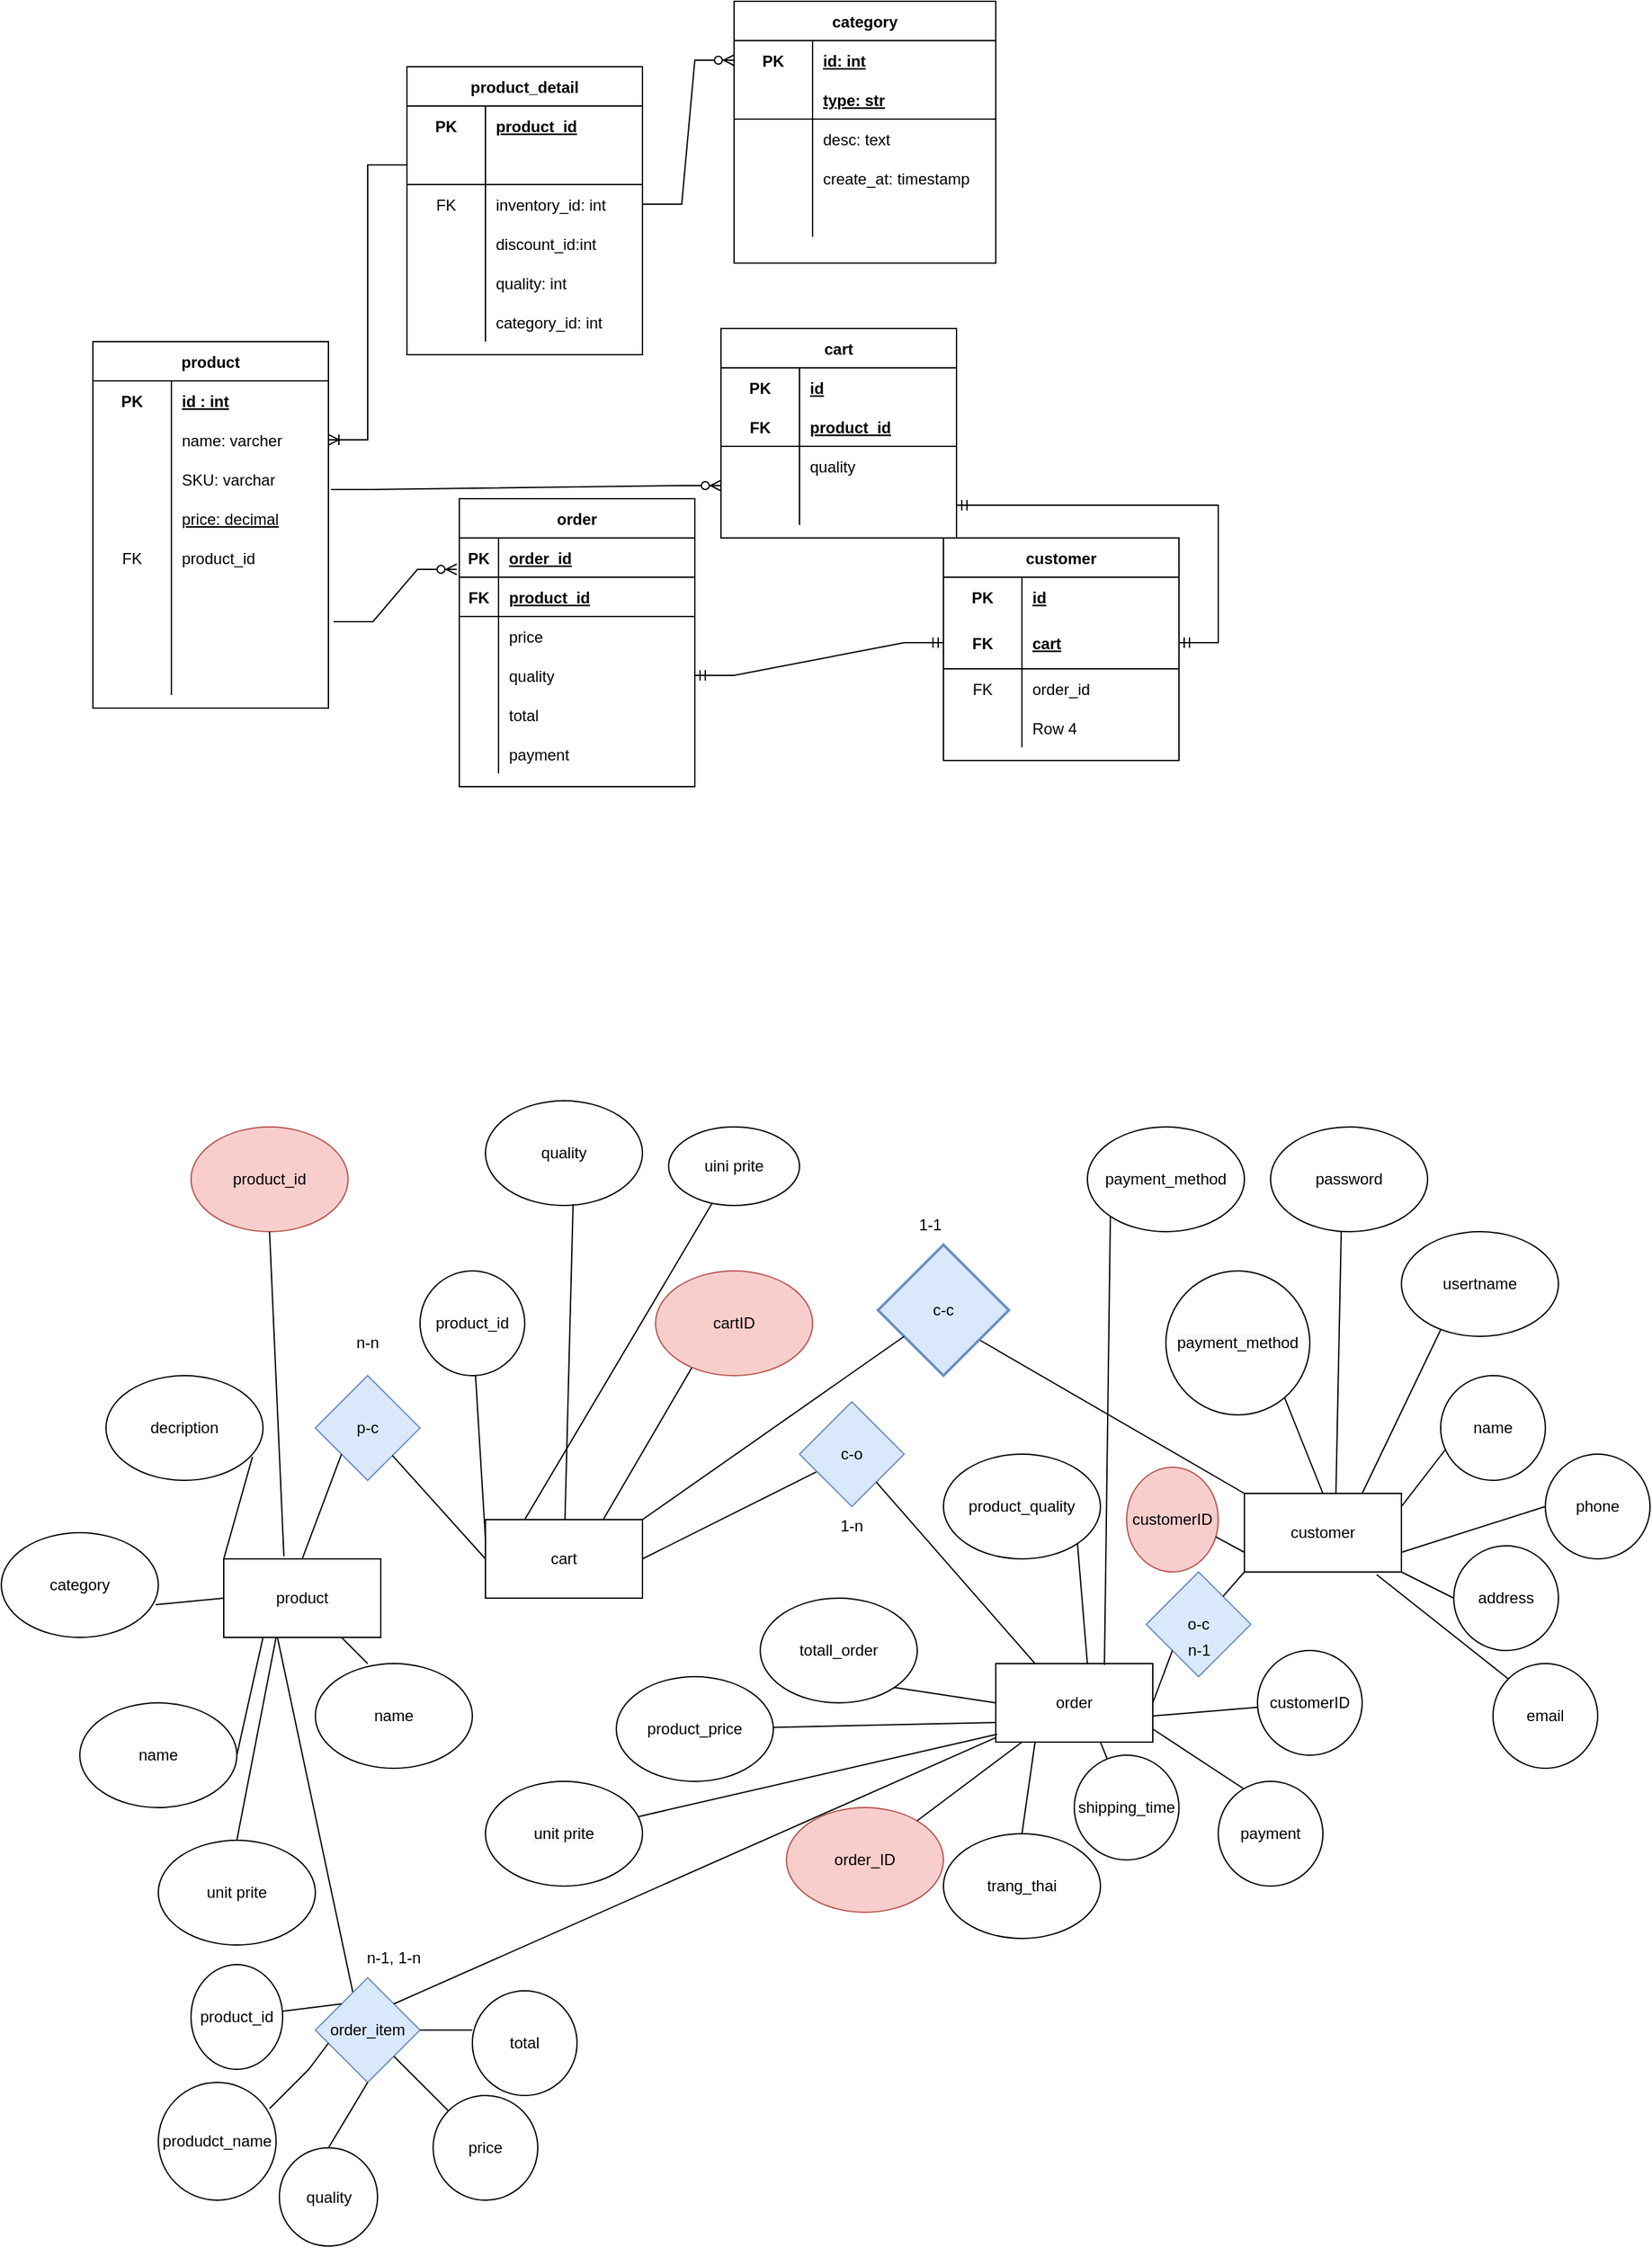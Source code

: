 <mxfile version="18.0.2" type="github">
  <diagram id="cYL0GgHeQBzCy9wLMExH" name="Page-1">
    <mxGraphModel dx="2200" dy="1905" grid="1" gridSize="10" guides="1" tooltips="1" connect="1" arrows="1" fold="1" page="1" pageScale="1" pageWidth="850" pageHeight="1100" math="0" shadow="0">
      <root>
        <mxCell id="0" />
        <mxCell id="1" parent="0" />
        <mxCell id="pxFbPQc4dc4F7cMTaYrC-12" value="product" style="shape=table;startSize=30;container=1;collapsible=1;childLayout=tableLayout;fixedRows=1;rowLines=0;fontStyle=1;align=center;resizeLast=1;" parent="1" vertex="1">
          <mxGeometry x="40" y="-300" width="180" height="280" as="geometry" />
        </mxCell>
        <mxCell id="pxFbPQc4dc4F7cMTaYrC-13" value="" style="shape=tableRow;horizontal=0;startSize=0;swimlaneHead=0;swimlaneBody=0;fillColor=none;collapsible=0;dropTarget=0;points=[[0,0.5],[1,0.5]];portConstraint=eastwest;top=0;left=0;right=0;bottom=0;" parent="pxFbPQc4dc4F7cMTaYrC-12" vertex="1">
          <mxGeometry y="30" width="180" height="30" as="geometry" />
        </mxCell>
        <mxCell id="pxFbPQc4dc4F7cMTaYrC-14" value="PK" style="shape=partialRectangle;connectable=0;fillColor=none;top=0;left=0;bottom=0;right=0;fontStyle=1;overflow=hidden;" parent="pxFbPQc4dc4F7cMTaYrC-13" vertex="1">
          <mxGeometry width="60" height="30" as="geometry">
            <mxRectangle width="60" height="30" as="alternateBounds" />
          </mxGeometry>
        </mxCell>
        <mxCell id="pxFbPQc4dc4F7cMTaYrC-15" value="id : int" style="shape=partialRectangle;connectable=0;fillColor=none;top=0;left=0;bottom=0;right=0;align=left;spacingLeft=6;fontStyle=5;overflow=hidden;" parent="pxFbPQc4dc4F7cMTaYrC-13" vertex="1">
          <mxGeometry x="60" width="120" height="30" as="geometry">
            <mxRectangle width="120" height="30" as="alternateBounds" />
          </mxGeometry>
        </mxCell>
        <mxCell id="pxFbPQc4dc4F7cMTaYrC-19" value="" style="shape=tableRow;horizontal=0;startSize=0;swimlaneHead=0;swimlaneBody=0;fillColor=none;collapsible=0;dropTarget=0;points=[[0,0.5],[1,0.5]];portConstraint=eastwest;top=0;left=0;right=0;bottom=0;" parent="pxFbPQc4dc4F7cMTaYrC-12" vertex="1">
          <mxGeometry y="60" width="180" height="30" as="geometry" />
        </mxCell>
        <mxCell id="pxFbPQc4dc4F7cMTaYrC-20" value="" style="shape=partialRectangle;connectable=0;fillColor=none;top=0;left=0;bottom=0;right=0;editable=1;overflow=hidden;" parent="pxFbPQc4dc4F7cMTaYrC-19" vertex="1">
          <mxGeometry width="60" height="30" as="geometry">
            <mxRectangle width="60" height="30" as="alternateBounds" />
          </mxGeometry>
        </mxCell>
        <mxCell id="pxFbPQc4dc4F7cMTaYrC-21" value="name: varcher" style="shape=partialRectangle;connectable=0;fillColor=none;top=0;left=0;bottom=0;right=0;align=left;spacingLeft=6;overflow=hidden;" parent="pxFbPQc4dc4F7cMTaYrC-19" vertex="1">
          <mxGeometry x="60" width="120" height="30" as="geometry">
            <mxRectangle width="120" height="30" as="alternateBounds" />
          </mxGeometry>
        </mxCell>
        <mxCell id="pxFbPQc4dc4F7cMTaYrC-40" style="shape=tableRow;horizontal=0;startSize=0;swimlaneHead=0;swimlaneBody=0;fillColor=none;collapsible=0;dropTarget=0;points=[[0,0.5],[1,0.5]];portConstraint=eastwest;top=0;left=0;right=0;bottom=0;" parent="pxFbPQc4dc4F7cMTaYrC-12" vertex="1">
          <mxGeometry y="90" width="180" height="30" as="geometry" />
        </mxCell>
        <mxCell id="pxFbPQc4dc4F7cMTaYrC-41" style="shape=partialRectangle;connectable=0;fillColor=none;top=0;left=0;bottom=0;right=0;editable=1;overflow=hidden;" parent="pxFbPQc4dc4F7cMTaYrC-40" vertex="1">
          <mxGeometry width="60" height="30" as="geometry">
            <mxRectangle width="60" height="30" as="alternateBounds" />
          </mxGeometry>
        </mxCell>
        <mxCell id="pxFbPQc4dc4F7cMTaYrC-42" value="SKU: varchar" style="shape=partialRectangle;connectable=0;fillColor=none;top=0;left=0;bottom=0;right=0;align=left;spacingLeft=6;overflow=hidden;" parent="pxFbPQc4dc4F7cMTaYrC-40" vertex="1">
          <mxGeometry x="60" width="120" height="30" as="geometry">
            <mxRectangle width="120" height="30" as="alternateBounds" />
          </mxGeometry>
        </mxCell>
        <mxCell id="pxFbPQc4dc4F7cMTaYrC-37" style="shape=tableRow;horizontal=0;startSize=0;swimlaneHead=0;swimlaneBody=0;fillColor=none;collapsible=0;dropTarget=0;points=[[0,0.5],[1,0.5]];portConstraint=eastwest;top=0;left=0;right=0;bottom=0;" parent="pxFbPQc4dc4F7cMTaYrC-12" vertex="1">
          <mxGeometry y="120" width="180" height="30" as="geometry" />
        </mxCell>
        <mxCell id="pxFbPQc4dc4F7cMTaYrC-38" value="" style="shape=partialRectangle;connectable=0;fillColor=none;top=0;left=0;bottom=0;right=0;editable=1;overflow=hidden;fontStyle=4" parent="pxFbPQc4dc4F7cMTaYrC-37" vertex="1">
          <mxGeometry width="60" height="30" as="geometry">
            <mxRectangle width="60" height="30" as="alternateBounds" />
          </mxGeometry>
        </mxCell>
        <mxCell id="pxFbPQc4dc4F7cMTaYrC-39" value="price: decimal" style="shape=partialRectangle;connectable=0;fillColor=none;top=0;left=0;bottom=0;right=0;align=left;spacingLeft=6;overflow=hidden;fontStyle=4" parent="pxFbPQc4dc4F7cMTaYrC-37" vertex="1">
          <mxGeometry x="60" width="120" height="30" as="geometry">
            <mxRectangle width="120" height="30" as="alternateBounds" />
          </mxGeometry>
        </mxCell>
        <mxCell id="pxFbPQc4dc4F7cMTaYrC-34" style="shape=tableRow;horizontal=0;startSize=0;swimlaneHead=0;swimlaneBody=0;fillColor=none;collapsible=0;dropTarget=0;points=[[0,0.5],[1,0.5]];portConstraint=eastwest;top=0;left=0;right=0;bottom=0;" parent="pxFbPQc4dc4F7cMTaYrC-12" vertex="1">
          <mxGeometry y="150" width="180" height="30" as="geometry" />
        </mxCell>
        <mxCell id="pxFbPQc4dc4F7cMTaYrC-35" value="FK" style="shape=partialRectangle;connectable=0;fillColor=none;top=0;left=0;bottom=0;right=0;editable=1;overflow=hidden;" parent="pxFbPQc4dc4F7cMTaYrC-34" vertex="1">
          <mxGeometry width="60" height="30" as="geometry">
            <mxRectangle width="60" height="30" as="alternateBounds" />
          </mxGeometry>
        </mxCell>
        <mxCell id="pxFbPQc4dc4F7cMTaYrC-36" value="product_id" style="shape=partialRectangle;connectable=0;fillColor=none;top=0;left=0;bottom=0;right=0;align=left;spacingLeft=6;overflow=hidden;" parent="pxFbPQc4dc4F7cMTaYrC-34" vertex="1">
          <mxGeometry x="60" width="120" height="30" as="geometry">
            <mxRectangle width="120" height="30" as="alternateBounds" />
          </mxGeometry>
        </mxCell>
        <mxCell id="pxFbPQc4dc4F7cMTaYrC-31" style="shape=tableRow;horizontal=0;startSize=0;swimlaneHead=0;swimlaneBody=0;fillColor=none;collapsible=0;dropTarget=0;points=[[0,0.5],[1,0.5]];portConstraint=eastwest;top=0;left=0;right=0;bottom=0;" parent="pxFbPQc4dc4F7cMTaYrC-12" vertex="1">
          <mxGeometry y="180" width="180" height="30" as="geometry" />
        </mxCell>
        <mxCell id="pxFbPQc4dc4F7cMTaYrC-32" style="shape=partialRectangle;connectable=0;fillColor=none;top=0;left=0;bottom=0;right=0;editable=1;overflow=hidden;" parent="pxFbPQc4dc4F7cMTaYrC-31" vertex="1">
          <mxGeometry width="60" height="30" as="geometry">
            <mxRectangle width="60" height="30" as="alternateBounds" />
          </mxGeometry>
        </mxCell>
        <mxCell id="pxFbPQc4dc4F7cMTaYrC-33" value="" style="shape=partialRectangle;connectable=0;fillColor=none;top=0;left=0;bottom=0;right=0;align=left;spacingLeft=6;overflow=hidden;" parent="pxFbPQc4dc4F7cMTaYrC-31" vertex="1">
          <mxGeometry x="60" width="120" height="30" as="geometry">
            <mxRectangle width="120" height="30" as="alternateBounds" />
          </mxGeometry>
        </mxCell>
        <mxCell id="pxFbPQc4dc4F7cMTaYrC-28" style="shape=tableRow;horizontal=0;startSize=0;swimlaneHead=0;swimlaneBody=0;fillColor=none;collapsible=0;dropTarget=0;points=[[0,0.5],[1,0.5]];portConstraint=eastwest;top=0;left=0;right=0;bottom=0;" parent="pxFbPQc4dc4F7cMTaYrC-12" vertex="1">
          <mxGeometry y="210" width="180" height="30" as="geometry" />
        </mxCell>
        <mxCell id="pxFbPQc4dc4F7cMTaYrC-29" style="shape=partialRectangle;connectable=0;fillColor=none;top=0;left=0;bottom=0;right=0;editable=1;overflow=hidden;" parent="pxFbPQc4dc4F7cMTaYrC-28" vertex="1">
          <mxGeometry width="60" height="30" as="geometry">
            <mxRectangle width="60" height="30" as="alternateBounds" />
          </mxGeometry>
        </mxCell>
        <mxCell id="pxFbPQc4dc4F7cMTaYrC-30" value="" style="shape=partialRectangle;connectable=0;fillColor=none;top=0;left=0;bottom=0;right=0;align=left;spacingLeft=6;overflow=hidden;" parent="pxFbPQc4dc4F7cMTaYrC-28" vertex="1">
          <mxGeometry x="60" width="120" height="30" as="geometry">
            <mxRectangle width="120" height="30" as="alternateBounds" />
          </mxGeometry>
        </mxCell>
        <mxCell id="pxFbPQc4dc4F7cMTaYrC-25" style="shape=tableRow;horizontal=0;startSize=0;swimlaneHead=0;swimlaneBody=0;fillColor=none;collapsible=0;dropTarget=0;points=[[0,0.5],[1,0.5]];portConstraint=eastwest;top=0;left=0;right=0;bottom=0;" parent="pxFbPQc4dc4F7cMTaYrC-12" vertex="1">
          <mxGeometry y="240" width="180" height="30" as="geometry" />
        </mxCell>
        <mxCell id="pxFbPQc4dc4F7cMTaYrC-26" style="shape=partialRectangle;connectable=0;fillColor=none;top=0;left=0;bottom=0;right=0;editable=1;overflow=hidden;" parent="pxFbPQc4dc4F7cMTaYrC-25" vertex="1">
          <mxGeometry width="60" height="30" as="geometry">
            <mxRectangle width="60" height="30" as="alternateBounds" />
          </mxGeometry>
        </mxCell>
        <mxCell id="pxFbPQc4dc4F7cMTaYrC-27" value="" style="shape=partialRectangle;connectable=0;fillColor=none;top=0;left=0;bottom=0;right=0;align=left;spacingLeft=6;overflow=hidden;" parent="pxFbPQc4dc4F7cMTaYrC-25" vertex="1">
          <mxGeometry x="60" width="120" height="30" as="geometry">
            <mxRectangle width="120" height="30" as="alternateBounds" />
          </mxGeometry>
        </mxCell>
        <mxCell id="pxFbPQc4dc4F7cMTaYrC-43" value="category" style="shape=table;startSize=30;container=1;collapsible=1;childLayout=tableLayout;fixedRows=1;rowLines=0;fontStyle=1;align=center;resizeLast=1;" parent="1" vertex="1">
          <mxGeometry x="530" y="-560" width="200" height="200" as="geometry" />
        </mxCell>
        <mxCell id="pxFbPQc4dc4F7cMTaYrC-44" value="" style="shape=tableRow;horizontal=0;startSize=0;swimlaneHead=0;swimlaneBody=0;fillColor=none;collapsible=0;dropTarget=0;points=[[0,0.5],[1,0.5]];portConstraint=eastwest;top=0;left=0;right=0;bottom=0;" parent="pxFbPQc4dc4F7cMTaYrC-43" vertex="1">
          <mxGeometry y="30" width="200" height="30" as="geometry" />
        </mxCell>
        <mxCell id="pxFbPQc4dc4F7cMTaYrC-45" value="PK" style="shape=partialRectangle;connectable=0;fillColor=none;top=0;left=0;bottom=0;right=0;fontStyle=1;overflow=hidden;" parent="pxFbPQc4dc4F7cMTaYrC-44" vertex="1">
          <mxGeometry width="60" height="30" as="geometry">
            <mxRectangle width="60" height="30" as="alternateBounds" />
          </mxGeometry>
        </mxCell>
        <mxCell id="pxFbPQc4dc4F7cMTaYrC-46" value="id: int" style="shape=partialRectangle;connectable=0;fillColor=none;top=0;left=0;bottom=0;right=0;align=left;spacingLeft=6;fontStyle=5;overflow=hidden;" parent="pxFbPQc4dc4F7cMTaYrC-44" vertex="1">
          <mxGeometry x="60" width="140" height="30" as="geometry">
            <mxRectangle width="140" height="30" as="alternateBounds" />
          </mxGeometry>
        </mxCell>
        <mxCell id="pxFbPQc4dc4F7cMTaYrC-47" value="" style="shape=tableRow;horizontal=0;startSize=0;swimlaneHead=0;swimlaneBody=0;fillColor=none;collapsible=0;dropTarget=0;points=[[0,0.5],[1,0.5]];portConstraint=eastwest;top=0;left=0;right=0;bottom=1;" parent="pxFbPQc4dc4F7cMTaYrC-43" vertex="1">
          <mxGeometry y="60" width="200" height="30" as="geometry" />
        </mxCell>
        <mxCell id="pxFbPQc4dc4F7cMTaYrC-48" value="" style="shape=partialRectangle;connectable=0;fillColor=none;top=0;left=0;bottom=0;right=0;fontStyle=1;overflow=hidden;" parent="pxFbPQc4dc4F7cMTaYrC-47" vertex="1">
          <mxGeometry width="60" height="30" as="geometry">
            <mxRectangle width="60" height="30" as="alternateBounds" />
          </mxGeometry>
        </mxCell>
        <mxCell id="pxFbPQc4dc4F7cMTaYrC-49" value="type: str" style="shape=partialRectangle;connectable=0;fillColor=none;top=0;left=0;bottom=0;right=0;align=left;spacingLeft=6;fontStyle=5;overflow=hidden;" parent="pxFbPQc4dc4F7cMTaYrC-47" vertex="1">
          <mxGeometry x="60" width="140" height="30" as="geometry">
            <mxRectangle width="140" height="30" as="alternateBounds" />
          </mxGeometry>
        </mxCell>
        <mxCell id="pxFbPQc4dc4F7cMTaYrC-50" value="" style="shape=tableRow;horizontal=0;startSize=0;swimlaneHead=0;swimlaneBody=0;fillColor=none;collapsible=0;dropTarget=0;points=[[0,0.5],[1,0.5]];portConstraint=eastwest;top=0;left=0;right=0;bottom=0;" parent="pxFbPQc4dc4F7cMTaYrC-43" vertex="1">
          <mxGeometry y="90" width="200" height="30" as="geometry" />
        </mxCell>
        <mxCell id="pxFbPQc4dc4F7cMTaYrC-51" value="" style="shape=partialRectangle;connectable=0;fillColor=none;top=0;left=0;bottom=0;right=0;editable=1;overflow=hidden;" parent="pxFbPQc4dc4F7cMTaYrC-50" vertex="1">
          <mxGeometry width="60" height="30" as="geometry">
            <mxRectangle width="60" height="30" as="alternateBounds" />
          </mxGeometry>
        </mxCell>
        <mxCell id="pxFbPQc4dc4F7cMTaYrC-52" value="desc: text" style="shape=partialRectangle;connectable=0;fillColor=none;top=0;left=0;bottom=0;right=0;align=left;spacingLeft=6;overflow=hidden;" parent="pxFbPQc4dc4F7cMTaYrC-50" vertex="1">
          <mxGeometry x="60" width="140" height="30" as="geometry">
            <mxRectangle width="140" height="30" as="alternateBounds" />
          </mxGeometry>
        </mxCell>
        <mxCell id="pxFbPQc4dc4F7cMTaYrC-53" value="" style="shape=tableRow;horizontal=0;startSize=0;swimlaneHead=0;swimlaneBody=0;fillColor=none;collapsible=0;dropTarget=0;points=[[0,0.5],[1,0.5]];portConstraint=eastwest;top=0;left=0;right=0;bottom=0;" parent="pxFbPQc4dc4F7cMTaYrC-43" vertex="1">
          <mxGeometry y="120" width="200" height="30" as="geometry" />
        </mxCell>
        <mxCell id="pxFbPQc4dc4F7cMTaYrC-54" value="" style="shape=partialRectangle;connectable=0;fillColor=none;top=0;left=0;bottom=0;right=0;editable=1;overflow=hidden;" parent="pxFbPQc4dc4F7cMTaYrC-53" vertex="1">
          <mxGeometry width="60" height="30" as="geometry">
            <mxRectangle width="60" height="30" as="alternateBounds" />
          </mxGeometry>
        </mxCell>
        <mxCell id="pxFbPQc4dc4F7cMTaYrC-55" value="create_at: timestamp" style="shape=partialRectangle;connectable=0;fillColor=none;top=0;left=0;bottom=0;right=0;align=left;spacingLeft=6;overflow=hidden;" parent="pxFbPQc4dc4F7cMTaYrC-53" vertex="1">
          <mxGeometry x="60" width="140" height="30" as="geometry">
            <mxRectangle width="140" height="30" as="alternateBounds" />
          </mxGeometry>
        </mxCell>
        <mxCell id="pxFbPQc4dc4F7cMTaYrC-63" style="shape=tableRow;horizontal=0;startSize=0;swimlaneHead=0;swimlaneBody=0;fillColor=none;collapsible=0;dropTarget=0;points=[[0,0.5],[1,0.5]];portConstraint=eastwest;top=0;left=0;right=0;bottom=0;" parent="pxFbPQc4dc4F7cMTaYrC-43" vertex="1">
          <mxGeometry y="150" width="200" height="30" as="geometry" />
        </mxCell>
        <mxCell id="pxFbPQc4dc4F7cMTaYrC-64" style="shape=partialRectangle;connectable=0;fillColor=none;top=0;left=0;bottom=0;right=0;editable=1;overflow=hidden;" parent="pxFbPQc4dc4F7cMTaYrC-63" vertex="1">
          <mxGeometry width="60" height="30" as="geometry">
            <mxRectangle width="60" height="30" as="alternateBounds" />
          </mxGeometry>
        </mxCell>
        <mxCell id="pxFbPQc4dc4F7cMTaYrC-65" value="" style="shape=partialRectangle;connectable=0;fillColor=none;top=0;left=0;bottom=0;right=0;align=left;spacingLeft=6;overflow=hidden;" parent="pxFbPQc4dc4F7cMTaYrC-63" vertex="1">
          <mxGeometry x="60" width="140" height="30" as="geometry">
            <mxRectangle width="140" height="30" as="alternateBounds" />
          </mxGeometry>
        </mxCell>
        <mxCell id="pxFbPQc4dc4F7cMTaYrC-66" value="" style="edgeStyle=entityRelationEdgeStyle;fontSize=12;html=1;endArrow=ERzeroToMany;endFill=1;rounded=0;exitX=1;exitY=0.5;exitDx=0;exitDy=0;entryX=0;entryY=0.5;entryDx=0;entryDy=0;" parent="1" source="pxFbPQc4dc4F7cMTaYrC-87" target="pxFbPQc4dc4F7cMTaYrC-44" edge="1">
          <mxGeometry width="100" height="100" relative="1" as="geometry">
            <mxPoint x="540" y="-400" as="sourcePoint" />
            <mxPoint x="680" y="-470" as="targetPoint" />
          </mxGeometry>
        </mxCell>
        <mxCell id="pxFbPQc4dc4F7cMTaYrC-67" value="cart" style="shape=table;startSize=30;container=1;collapsible=1;childLayout=tableLayout;fixedRows=1;rowLines=0;fontStyle=1;align=center;resizeLast=1;" parent="1" vertex="1">
          <mxGeometry x="520" y="-310" width="180" height="160" as="geometry" />
        </mxCell>
        <mxCell id="pxFbPQc4dc4F7cMTaYrC-68" value="" style="shape=tableRow;horizontal=0;startSize=0;swimlaneHead=0;swimlaneBody=0;fillColor=none;collapsible=0;dropTarget=0;points=[[0,0.5],[1,0.5]];portConstraint=eastwest;top=0;left=0;right=0;bottom=0;" parent="pxFbPQc4dc4F7cMTaYrC-67" vertex="1">
          <mxGeometry y="30" width="180" height="30" as="geometry" />
        </mxCell>
        <mxCell id="pxFbPQc4dc4F7cMTaYrC-69" value="PK" style="shape=partialRectangle;connectable=0;fillColor=none;top=0;left=0;bottom=0;right=0;fontStyle=1;overflow=hidden;" parent="pxFbPQc4dc4F7cMTaYrC-68" vertex="1">
          <mxGeometry width="60" height="30" as="geometry">
            <mxRectangle width="60" height="30" as="alternateBounds" />
          </mxGeometry>
        </mxCell>
        <mxCell id="pxFbPQc4dc4F7cMTaYrC-70" value="id" style="shape=partialRectangle;connectable=0;fillColor=none;top=0;left=0;bottom=0;right=0;align=left;spacingLeft=6;fontStyle=5;overflow=hidden;" parent="pxFbPQc4dc4F7cMTaYrC-68" vertex="1">
          <mxGeometry x="60" width="120" height="30" as="geometry">
            <mxRectangle width="120" height="30" as="alternateBounds" />
          </mxGeometry>
        </mxCell>
        <mxCell id="pxFbPQc4dc4F7cMTaYrC-71" value="" style="shape=tableRow;horizontal=0;startSize=0;swimlaneHead=0;swimlaneBody=0;fillColor=none;collapsible=0;dropTarget=0;points=[[0,0.5],[1,0.5]];portConstraint=eastwest;top=0;left=0;right=0;bottom=1;" parent="pxFbPQc4dc4F7cMTaYrC-67" vertex="1">
          <mxGeometry y="60" width="180" height="30" as="geometry" />
        </mxCell>
        <mxCell id="pxFbPQc4dc4F7cMTaYrC-72" value="FK" style="shape=partialRectangle;connectable=0;fillColor=none;top=0;left=0;bottom=0;right=0;fontStyle=1;overflow=hidden;" parent="pxFbPQc4dc4F7cMTaYrC-71" vertex="1">
          <mxGeometry width="60" height="30" as="geometry">
            <mxRectangle width="60" height="30" as="alternateBounds" />
          </mxGeometry>
        </mxCell>
        <mxCell id="pxFbPQc4dc4F7cMTaYrC-73" value="product_id" style="shape=partialRectangle;connectable=0;fillColor=none;top=0;left=0;bottom=0;right=0;align=left;spacingLeft=6;fontStyle=5;overflow=hidden;" parent="pxFbPQc4dc4F7cMTaYrC-71" vertex="1">
          <mxGeometry x="60" width="120" height="30" as="geometry">
            <mxRectangle width="120" height="30" as="alternateBounds" />
          </mxGeometry>
        </mxCell>
        <mxCell id="pxFbPQc4dc4F7cMTaYrC-74" value="" style="shape=tableRow;horizontal=0;startSize=0;swimlaneHead=0;swimlaneBody=0;fillColor=none;collapsible=0;dropTarget=0;points=[[0,0.5],[1,0.5]];portConstraint=eastwest;top=0;left=0;right=0;bottom=0;" parent="pxFbPQc4dc4F7cMTaYrC-67" vertex="1">
          <mxGeometry y="90" width="180" height="30" as="geometry" />
        </mxCell>
        <mxCell id="pxFbPQc4dc4F7cMTaYrC-75" value="" style="shape=partialRectangle;connectable=0;fillColor=none;top=0;left=0;bottom=0;right=0;editable=1;overflow=hidden;" parent="pxFbPQc4dc4F7cMTaYrC-74" vertex="1">
          <mxGeometry width="60" height="30" as="geometry">
            <mxRectangle width="60" height="30" as="alternateBounds" />
          </mxGeometry>
        </mxCell>
        <mxCell id="pxFbPQc4dc4F7cMTaYrC-76" value="quality" style="shape=partialRectangle;connectable=0;fillColor=none;top=0;left=0;bottom=0;right=0;align=left;spacingLeft=6;overflow=hidden;" parent="pxFbPQc4dc4F7cMTaYrC-74" vertex="1">
          <mxGeometry x="60" width="120" height="30" as="geometry">
            <mxRectangle width="120" height="30" as="alternateBounds" />
          </mxGeometry>
        </mxCell>
        <mxCell id="pxFbPQc4dc4F7cMTaYrC-77" value="" style="shape=tableRow;horizontal=0;startSize=0;swimlaneHead=0;swimlaneBody=0;fillColor=none;collapsible=0;dropTarget=0;points=[[0,0.5],[1,0.5]];portConstraint=eastwest;top=0;left=0;right=0;bottom=0;" parent="pxFbPQc4dc4F7cMTaYrC-67" vertex="1">
          <mxGeometry y="120" width="180" height="30" as="geometry" />
        </mxCell>
        <mxCell id="pxFbPQc4dc4F7cMTaYrC-78" value="" style="shape=partialRectangle;connectable=0;fillColor=none;top=0;left=0;bottom=0;right=0;editable=1;overflow=hidden;" parent="pxFbPQc4dc4F7cMTaYrC-77" vertex="1">
          <mxGeometry width="60" height="30" as="geometry">
            <mxRectangle width="60" height="30" as="alternateBounds" />
          </mxGeometry>
        </mxCell>
        <mxCell id="pxFbPQc4dc4F7cMTaYrC-79" value="" style="shape=partialRectangle;connectable=0;fillColor=none;top=0;left=0;bottom=0;right=0;align=left;spacingLeft=6;overflow=hidden;" parent="pxFbPQc4dc4F7cMTaYrC-77" vertex="1">
          <mxGeometry x="60" width="120" height="30" as="geometry">
            <mxRectangle width="120" height="30" as="alternateBounds" />
          </mxGeometry>
        </mxCell>
        <mxCell id="pxFbPQc4dc4F7cMTaYrC-80" value="product_detail" style="shape=table;startSize=30;container=1;collapsible=1;childLayout=tableLayout;fixedRows=1;rowLines=0;fontStyle=1;align=center;resizeLast=1;" parent="1" vertex="1">
          <mxGeometry x="280" y="-510" width="180" height="220" as="geometry" />
        </mxCell>
        <mxCell id="pxFbPQc4dc4F7cMTaYrC-81" value="" style="shape=tableRow;horizontal=0;startSize=0;swimlaneHead=0;swimlaneBody=0;fillColor=none;collapsible=0;dropTarget=0;points=[[0,0.5],[1,0.5]];portConstraint=eastwest;top=0;left=0;right=0;bottom=0;" parent="pxFbPQc4dc4F7cMTaYrC-80" vertex="1">
          <mxGeometry y="30" width="180" height="30" as="geometry" />
        </mxCell>
        <mxCell id="pxFbPQc4dc4F7cMTaYrC-82" value="PK" style="shape=partialRectangle;connectable=0;fillColor=none;top=0;left=0;bottom=0;right=0;fontStyle=1;overflow=hidden;" parent="pxFbPQc4dc4F7cMTaYrC-81" vertex="1">
          <mxGeometry width="60" height="30" as="geometry">
            <mxRectangle width="60" height="30" as="alternateBounds" />
          </mxGeometry>
        </mxCell>
        <mxCell id="pxFbPQc4dc4F7cMTaYrC-83" value="product_id" style="shape=partialRectangle;connectable=0;fillColor=none;top=0;left=0;bottom=0;right=0;align=left;spacingLeft=6;fontStyle=5;overflow=hidden;" parent="pxFbPQc4dc4F7cMTaYrC-81" vertex="1">
          <mxGeometry x="60" width="120" height="30" as="geometry">
            <mxRectangle width="120" height="30" as="alternateBounds" />
          </mxGeometry>
        </mxCell>
        <mxCell id="pxFbPQc4dc4F7cMTaYrC-84" value="" style="shape=tableRow;horizontal=0;startSize=0;swimlaneHead=0;swimlaneBody=0;fillColor=none;collapsible=0;dropTarget=0;points=[[0,0.5],[1,0.5]];portConstraint=eastwest;top=0;left=0;right=0;bottom=1;" parent="pxFbPQc4dc4F7cMTaYrC-80" vertex="1">
          <mxGeometry y="60" width="180" height="30" as="geometry" />
        </mxCell>
        <mxCell id="pxFbPQc4dc4F7cMTaYrC-85" value="" style="shape=partialRectangle;connectable=0;fillColor=none;top=0;left=0;bottom=0;right=0;fontStyle=1;overflow=hidden;" parent="pxFbPQc4dc4F7cMTaYrC-84" vertex="1">
          <mxGeometry width="60" height="30" as="geometry">
            <mxRectangle width="60" height="30" as="alternateBounds" />
          </mxGeometry>
        </mxCell>
        <mxCell id="pxFbPQc4dc4F7cMTaYrC-86" value="" style="shape=partialRectangle;connectable=0;fillColor=none;top=0;left=0;bottom=0;right=0;align=left;spacingLeft=6;fontStyle=5;overflow=hidden;" parent="pxFbPQc4dc4F7cMTaYrC-84" vertex="1">
          <mxGeometry x="60" width="120" height="30" as="geometry">
            <mxRectangle width="120" height="30" as="alternateBounds" />
          </mxGeometry>
        </mxCell>
        <mxCell id="pxFbPQc4dc4F7cMTaYrC-87" value="" style="shape=tableRow;horizontal=0;startSize=0;swimlaneHead=0;swimlaneBody=0;fillColor=none;collapsible=0;dropTarget=0;points=[[0,0.5],[1,0.5]];portConstraint=eastwest;top=0;left=0;right=0;bottom=0;" parent="pxFbPQc4dc4F7cMTaYrC-80" vertex="1">
          <mxGeometry y="90" width="180" height="30" as="geometry" />
        </mxCell>
        <mxCell id="pxFbPQc4dc4F7cMTaYrC-88" value="FK" style="shape=partialRectangle;connectable=0;fillColor=none;top=0;left=0;bottom=0;right=0;editable=1;overflow=hidden;" parent="pxFbPQc4dc4F7cMTaYrC-87" vertex="1">
          <mxGeometry width="60" height="30" as="geometry">
            <mxRectangle width="60" height="30" as="alternateBounds" />
          </mxGeometry>
        </mxCell>
        <mxCell id="pxFbPQc4dc4F7cMTaYrC-89" value="inventory_id: int" style="shape=partialRectangle;connectable=0;fillColor=none;top=0;left=0;bottom=0;right=0;align=left;spacingLeft=6;overflow=hidden;" parent="pxFbPQc4dc4F7cMTaYrC-87" vertex="1">
          <mxGeometry x="60" width="120" height="30" as="geometry">
            <mxRectangle width="120" height="30" as="alternateBounds" />
          </mxGeometry>
        </mxCell>
        <mxCell id="pxFbPQc4dc4F7cMTaYrC-102" style="shape=tableRow;horizontal=0;startSize=0;swimlaneHead=0;swimlaneBody=0;fillColor=none;collapsible=0;dropTarget=0;points=[[0,0.5],[1,0.5]];portConstraint=eastwest;top=0;left=0;right=0;bottom=0;" parent="pxFbPQc4dc4F7cMTaYrC-80" vertex="1">
          <mxGeometry y="120" width="180" height="30" as="geometry" />
        </mxCell>
        <mxCell id="pxFbPQc4dc4F7cMTaYrC-103" style="shape=partialRectangle;connectable=0;fillColor=none;top=0;left=0;bottom=0;right=0;editable=1;overflow=hidden;" parent="pxFbPQc4dc4F7cMTaYrC-102" vertex="1">
          <mxGeometry width="60" height="30" as="geometry">
            <mxRectangle width="60" height="30" as="alternateBounds" />
          </mxGeometry>
        </mxCell>
        <mxCell id="pxFbPQc4dc4F7cMTaYrC-104" value="discount_id:int" style="shape=partialRectangle;connectable=0;fillColor=none;top=0;left=0;bottom=0;right=0;align=left;spacingLeft=6;overflow=hidden;" parent="pxFbPQc4dc4F7cMTaYrC-102" vertex="1">
          <mxGeometry x="60" width="120" height="30" as="geometry">
            <mxRectangle width="120" height="30" as="alternateBounds" />
          </mxGeometry>
        </mxCell>
        <mxCell id="pxFbPQc4dc4F7cMTaYrC-99" style="shape=tableRow;horizontal=0;startSize=0;swimlaneHead=0;swimlaneBody=0;fillColor=none;collapsible=0;dropTarget=0;points=[[0,0.5],[1,0.5]];portConstraint=eastwest;top=0;left=0;right=0;bottom=0;" parent="pxFbPQc4dc4F7cMTaYrC-80" vertex="1">
          <mxGeometry y="150" width="180" height="30" as="geometry" />
        </mxCell>
        <mxCell id="pxFbPQc4dc4F7cMTaYrC-100" style="shape=partialRectangle;connectable=0;fillColor=none;top=0;left=0;bottom=0;right=0;editable=1;overflow=hidden;" parent="pxFbPQc4dc4F7cMTaYrC-99" vertex="1">
          <mxGeometry width="60" height="30" as="geometry">
            <mxRectangle width="60" height="30" as="alternateBounds" />
          </mxGeometry>
        </mxCell>
        <mxCell id="pxFbPQc4dc4F7cMTaYrC-101" value="quality: int" style="shape=partialRectangle;connectable=0;fillColor=none;top=0;left=0;bottom=0;right=0;align=left;spacingLeft=6;overflow=hidden;" parent="pxFbPQc4dc4F7cMTaYrC-99" vertex="1">
          <mxGeometry x="60" width="120" height="30" as="geometry">
            <mxRectangle width="120" height="30" as="alternateBounds" />
          </mxGeometry>
        </mxCell>
        <mxCell id="pxFbPQc4dc4F7cMTaYrC-96" style="shape=tableRow;horizontal=0;startSize=0;swimlaneHead=0;swimlaneBody=0;fillColor=none;collapsible=0;dropTarget=0;points=[[0,0.5],[1,0.5]];portConstraint=eastwest;top=0;left=0;right=0;bottom=0;" parent="pxFbPQc4dc4F7cMTaYrC-80" vertex="1">
          <mxGeometry y="180" width="180" height="30" as="geometry" />
        </mxCell>
        <mxCell id="pxFbPQc4dc4F7cMTaYrC-97" style="shape=partialRectangle;connectable=0;fillColor=none;top=0;left=0;bottom=0;right=0;editable=1;overflow=hidden;" parent="pxFbPQc4dc4F7cMTaYrC-96" vertex="1">
          <mxGeometry width="60" height="30" as="geometry">
            <mxRectangle width="60" height="30" as="alternateBounds" />
          </mxGeometry>
        </mxCell>
        <mxCell id="pxFbPQc4dc4F7cMTaYrC-98" value="category_id: int" style="shape=partialRectangle;connectable=0;fillColor=none;top=0;left=0;bottom=0;right=0;align=left;spacingLeft=6;overflow=hidden;" parent="pxFbPQc4dc4F7cMTaYrC-96" vertex="1">
          <mxGeometry x="60" width="120" height="30" as="geometry">
            <mxRectangle width="120" height="30" as="alternateBounds" />
          </mxGeometry>
        </mxCell>
        <mxCell id="pxFbPQc4dc4F7cMTaYrC-107" value="" style="edgeStyle=entityRelationEdgeStyle;fontSize=12;html=1;endArrow=ERoneToMany;rounded=0;entryX=1;entryY=0.5;entryDx=0;entryDy=0;exitX=0;exitY=0.5;exitDx=0;exitDy=0;" parent="1" source="pxFbPQc4dc4F7cMTaYrC-84" target="pxFbPQc4dc4F7cMTaYrC-19" edge="1">
          <mxGeometry width="100" height="100" relative="1" as="geometry">
            <mxPoint x="520" y="-255" as="sourcePoint" />
            <mxPoint x="330" y="-330" as="targetPoint" />
          </mxGeometry>
        </mxCell>
        <mxCell id="pxFbPQc4dc4F7cMTaYrC-110" value="order" style="shape=table;startSize=30;container=1;collapsible=1;childLayout=tableLayout;fixedRows=1;rowLines=0;fontStyle=1;align=center;resizeLast=1;" parent="1" vertex="1">
          <mxGeometry x="320" y="-180" width="180" height="220" as="geometry" />
        </mxCell>
        <mxCell id="pxFbPQc4dc4F7cMTaYrC-111" value="" style="shape=tableRow;horizontal=0;startSize=0;swimlaneHead=0;swimlaneBody=0;fillColor=none;collapsible=0;dropTarget=0;points=[[0,0.5],[1,0.5]];portConstraint=eastwest;top=0;left=0;right=0;bottom=1;" parent="pxFbPQc4dc4F7cMTaYrC-110" vertex="1">
          <mxGeometry y="30" width="180" height="30" as="geometry" />
        </mxCell>
        <mxCell id="pxFbPQc4dc4F7cMTaYrC-112" value="PK" style="shape=partialRectangle;connectable=0;fillColor=none;top=0;left=0;bottom=0;right=0;fontStyle=1;overflow=hidden;" parent="pxFbPQc4dc4F7cMTaYrC-111" vertex="1">
          <mxGeometry width="30" height="30" as="geometry">
            <mxRectangle width="30" height="30" as="alternateBounds" />
          </mxGeometry>
        </mxCell>
        <mxCell id="pxFbPQc4dc4F7cMTaYrC-113" value="order_id" style="shape=partialRectangle;connectable=0;fillColor=none;top=0;left=0;bottom=0;right=0;align=left;spacingLeft=6;fontStyle=5;overflow=hidden;" parent="pxFbPQc4dc4F7cMTaYrC-111" vertex="1">
          <mxGeometry x="30" width="150" height="30" as="geometry">
            <mxRectangle width="150" height="30" as="alternateBounds" />
          </mxGeometry>
        </mxCell>
        <mxCell id="pxFbPQc4dc4F7cMTaYrC-123" style="shape=tableRow;horizontal=0;startSize=0;swimlaneHead=0;swimlaneBody=0;fillColor=none;collapsible=0;dropTarget=0;points=[[0,0.5],[1,0.5]];portConstraint=eastwest;top=0;left=0;right=0;bottom=1;" parent="pxFbPQc4dc4F7cMTaYrC-110" vertex="1">
          <mxGeometry y="60" width="180" height="30" as="geometry" />
        </mxCell>
        <mxCell id="pxFbPQc4dc4F7cMTaYrC-124" value="FK" style="shape=partialRectangle;connectable=0;fillColor=none;top=0;left=0;bottom=0;right=0;fontStyle=1;overflow=hidden;" parent="pxFbPQc4dc4F7cMTaYrC-123" vertex="1">
          <mxGeometry width="30" height="30" as="geometry">
            <mxRectangle width="30" height="30" as="alternateBounds" />
          </mxGeometry>
        </mxCell>
        <mxCell id="pxFbPQc4dc4F7cMTaYrC-125" value="product_id" style="shape=partialRectangle;connectable=0;fillColor=none;top=0;left=0;bottom=0;right=0;align=left;spacingLeft=6;fontStyle=5;overflow=hidden;" parent="pxFbPQc4dc4F7cMTaYrC-123" vertex="1">
          <mxGeometry x="30" width="150" height="30" as="geometry">
            <mxRectangle width="150" height="30" as="alternateBounds" />
          </mxGeometry>
        </mxCell>
        <mxCell id="pxFbPQc4dc4F7cMTaYrC-114" value="" style="shape=tableRow;horizontal=0;startSize=0;swimlaneHead=0;swimlaneBody=0;fillColor=none;collapsible=0;dropTarget=0;points=[[0,0.5],[1,0.5]];portConstraint=eastwest;top=0;left=0;right=0;bottom=0;" parent="pxFbPQc4dc4F7cMTaYrC-110" vertex="1">
          <mxGeometry y="90" width="180" height="30" as="geometry" />
        </mxCell>
        <mxCell id="pxFbPQc4dc4F7cMTaYrC-115" value="" style="shape=partialRectangle;connectable=0;fillColor=none;top=0;left=0;bottom=0;right=0;editable=1;overflow=hidden;" parent="pxFbPQc4dc4F7cMTaYrC-114" vertex="1">
          <mxGeometry width="30" height="30" as="geometry">
            <mxRectangle width="30" height="30" as="alternateBounds" />
          </mxGeometry>
        </mxCell>
        <mxCell id="pxFbPQc4dc4F7cMTaYrC-116" value="price" style="shape=partialRectangle;connectable=0;fillColor=none;top=0;left=0;bottom=0;right=0;align=left;spacingLeft=6;overflow=hidden;" parent="pxFbPQc4dc4F7cMTaYrC-114" vertex="1">
          <mxGeometry x="30" width="150" height="30" as="geometry">
            <mxRectangle width="150" height="30" as="alternateBounds" />
          </mxGeometry>
        </mxCell>
        <mxCell id="pxFbPQc4dc4F7cMTaYrC-117" value="" style="shape=tableRow;horizontal=0;startSize=0;swimlaneHead=0;swimlaneBody=0;fillColor=none;collapsible=0;dropTarget=0;points=[[0,0.5],[1,0.5]];portConstraint=eastwest;top=0;left=0;right=0;bottom=0;" parent="pxFbPQc4dc4F7cMTaYrC-110" vertex="1">
          <mxGeometry y="120" width="180" height="30" as="geometry" />
        </mxCell>
        <mxCell id="pxFbPQc4dc4F7cMTaYrC-118" value="" style="shape=partialRectangle;connectable=0;fillColor=none;top=0;left=0;bottom=0;right=0;editable=1;overflow=hidden;" parent="pxFbPQc4dc4F7cMTaYrC-117" vertex="1">
          <mxGeometry width="30" height="30" as="geometry">
            <mxRectangle width="30" height="30" as="alternateBounds" />
          </mxGeometry>
        </mxCell>
        <mxCell id="pxFbPQc4dc4F7cMTaYrC-119" value="quality" style="shape=partialRectangle;connectable=0;fillColor=none;top=0;left=0;bottom=0;right=0;align=left;spacingLeft=6;overflow=hidden;" parent="pxFbPQc4dc4F7cMTaYrC-117" vertex="1">
          <mxGeometry x="30" width="150" height="30" as="geometry">
            <mxRectangle width="150" height="30" as="alternateBounds" />
          </mxGeometry>
        </mxCell>
        <mxCell id="pxFbPQc4dc4F7cMTaYrC-120" value="" style="shape=tableRow;horizontal=0;startSize=0;swimlaneHead=0;swimlaneBody=0;fillColor=none;collapsible=0;dropTarget=0;points=[[0,0.5],[1,0.5]];portConstraint=eastwest;top=0;left=0;right=0;bottom=0;" parent="pxFbPQc4dc4F7cMTaYrC-110" vertex="1">
          <mxGeometry y="150" width="180" height="30" as="geometry" />
        </mxCell>
        <mxCell id="pxFbPQc4dc4F7cMTaYrC-121" value="" style="shape=partialRectangle;connectable=0;fillColor=none;top=0;left=0;bottom=0;right=0;editable=1;overflow=hidden;" parent="pxFbPQc4dc4F7cMTaYrC-120" vertex="1">
          <mxGeometry width="30" height="30" as="geometry">
            <mxRectangle width="30" height="30" as="alternateBounds" />
          </mxGeometry>
        </mxCell>
        <mxCell id="pxFbPQc4dc4F7cMTaYrC-122" value="total" style="shape=partialRectangle;connectable=0;fillColor=none;top=0;left=0;bottom=0;right=0;align=left;spacingLeft=6;overflow=hidden;" parent="pxFbPQc4dc4F7cMTaYrC-120" vertex="1">
          <mxGeometry x="30" width="150" height="30" as="geometry">
            <mxRectangle width="150" height="30" as="alternateBounds" />
          </mxGeometry>
        </mxCell>
        <mxCell id="pxFbPQc4dc4F7cMTaYrC-304" style="shape=tableRow;horizontal=0;startSize=0;swimlaneHead=0;swimlaneBody=0;fillColor=none;collapsible=0;dropTarget=0;points=[[0,0.5],[1,0.5]];portConstraint=eastwest;top=0;left=0;right=0;bottom=0;" parent="pxFbPQc4dc4F7cMTaYrC-110" vertex="1">
          <mxGeometry y="180" width="180" height="30" as="geometry" />
        </mxCell>
        <mxCell id="pxFbPQc4dc4F7cMTaYrC-305" style="shape=partialRectangle;connectable=0;fillColor=none;top=0;left=0;bottom=0;right=0;editable=1;overflow=hidden;" parent="pxFbPQc4dc4F7cMTaYrC-304" vertex="1">
          <mxGeometry width="30" height="30" as="geometry">
            <mxRectangle width="30" height="30" as="alternateBounds" />
          </mxGeometry>
        </mxCell>
        <mxCell id="pxFbPQc4dc4F7cMTaYrC-306" value="payment" style="shape=partialRectangle;connectable=0;fillColor=none;top=0;left=0;bottom=0;right=0;align=left;spacingLeft=6;overflow=hidden;" parent="pxFbPQc4dc4F7cMTaYrC-304" vertex="1">
          <mxGeometry x="30" width="150" height="30" as="geometry">
            <mxRectangle width="150" height="30" as="alternateBounds" />
          </mxGeometry>
        </mxCell>
        <mxCell id="pxFbPQc4dc4F7cMTaYrC-141" value="" style="edgeStyle=entityRelationEdgeStyle;fontSize=12;html=1;endArrow=ERzeroToMany;endFill=1;rounded=0;exitX=1.022;exitY=0.133;exitDx=0;exitDy=0;exitPerimeter=0;entryX=-0.011;entryY=0.8;entryDx=0;entryDy=0;entryPerimeter=0;" parent="1" source="pxFbPQc4dc4F7cMTaYrC-28" target="pxFbPQc4dc4F7cMTaYrC-111" edge="1">
          <mxGeometry width="100" height="100" relative="1" as="geometry">
            <mxPoint x="440" y="-120" as="sourcePoint" />
            <mxPoint x="540" y="-220" as="targetPoint" />
          </mxGeometry>
        </mxCell>
        <mxCell id="pxFbPQc4dc4F7cMTaYrC-273" value="customer" style="shape=table;startSize=30;container=1;collapsible=1;childLayout=tableLayout;fixedRows=1;rowLines=0;fontStyle=1;align=center;resizeLast=1;" parent="1" vertex="1">
          <mxGeometry x="690" y="-150" width="180" height="170" as="geometry" />
        </mxCell>
        <mxCell id="pxFbPQc4dc4F7cMTaYrC-274" value="" style="shape=tableRow;horizontal=0;startSize=0;swimlaneHead=0;swimlaneBody=0;fillColor=none;collapsible=0;dropTarget=0;points=[[0,0.5],[1,0.5]];portConstraint=eastwest;top=0;left=0;right=0;bottom=0;" parent="pxFbPQc4dc4F7cMTaYrC-273" vertex="1">
          <mxGeometry y="30" width="180" height="30" as="geometry" />
        </mxCell>
        <mxCell id="pxFbPQc4dc4F7cMTaYrC-275" value="PK" style="shape=partialRectangle;connectable=0;fillColor=none;top=0;left=0;bottom=0;right=0;fontStyle=1;overflow=hidden;" parent="pxFbPQc4dc4F7cMTaYrC-274" vertex="1">
          <mxGeometry width="60" height="30" as="geometry">
            <mxRectangle width="60" height="30" as="alternateBounds" />
          </mxGeometry>
        </mxCell>
        <mxCell id="pxFbPQc4dc4F7cMTaYrC-276" value="id" style="shape=partialRectangle;connectable=0;fillColor=none;top=0;left=0;bottom=0;right=0;align=left;spacingLeft=6;fontStyle=5;overflow=hidden;" parent="pxFbPQc4dc4F7cMTaYrC-274" vertex="1">
          <mxGeometry x="60" width="120" height="30" as="geometry">
            <mxRectangle width="120" height="30" as="alternateBounds" />
          </mxGeometry>
        </mxCell>
        <mxCell id="pxFbPQc4dc4F7cMTaYrC-277" value="" style="shape=tableRow;horizontal=0;startSize=0;swimlaneHead=0;swimlaneBody=0;fillColor=none;collapsible=0;dropTarget=0;points=[[0,0.5],[1,0.5]];portConstraint=eastwest;top=0;left=0;right=0;bottom=1;" parent="pxFbPQc4dc4F7cMTaYrC-273" vertex="1">
          <mxGeometry y="60" width="180" height="40" as="geometry" />
        </mxCell>
        <mxCell id="pxFbPQc4dc4F7cMTaYrC-278" value="FK" style="shape=partialRectangle;connectable=0;fillColor=none;top=0;left=0;bottom=0;right=0;fontStyle=1;overflow=hidden;" parent="pxFbPQc4dc4F7cMTaYrC-277" vertex="1">
          <mxGeometry width="60" height="40" as="geometry">
            <mxRectangle width="60" height="40" as="alternateBounds" />
          </mxGeometry>
        </mxCell>
        <mxCell id="pxFbPQc4dc4F7cMTaYrC-279" value="cart" style="shape=partialRectangle;connectable=0;fillColor=none;top=0;left=0;bottom=0;right=0;align=left;spacingLeft=6;fontStyle=5;overflow=hidden;" parent="pxFbPQc4dc4F7cMTaYrC-277" vertex="1">
          <mxGeometry x="60" width="120" height="40" as="geometry">
            <mxRectangle width="120" height="40" as="alternateBounds" />
          </mxGeometry>
        </mxCell>
        <mxCell id="pxFbPQc4dc4F7cMTaYrC-280" value="" style="shape=tableRow;horizontal=0;startSize=0;swimlaneHead=0;swimlaneBody=0;fillColor=none;collapsible=0;dropTarget=0;points=[[0,0.5],[1,0.5]];portConstraint=eastwest;top=0;left=0;right=0;bottom=0;" parent="pxFbPQc4dc4F7cMTaYrC-273" vertex="1">
          <mxGeometry y="100" width="180" height="30" as="geometry" />
        </mxCell>
        <mxCell id="pxFbPQc4dc4F7cMTaYrC-281" value="FK" style="shape=partialRectangle;connectable=0;fillColor=none;top=0;left=0;bottom=0;right=0;editable=1;overflow=hidden;" parent="pxFbPQc4dc4F7cMTaYrC-280" vertex="1">
          <mxGeometry width="60" height="30" as="geometry">
            <mxRectangle width="60" height="30" as="alternateBounds" />
          </mxGeometry>
        </mxCell>
        <mxCell id="pxFbPQc4dc4F7cMTaYrC-282" value="order_id" style="shape=partialRectangle;connectable=0;fillColor=none;top=0;left=0;bottom=0;right=0;align=left;spacingLeft=6;overflow=hidden;" parent="pxFbPQc4dc4F7cMTaYrC-280" vertex="1">
          <mxGeometry x="60" width="120" height="30" as="geometry">
            <mxRectangle width="120" height="30" as="alternateBounds" />
          </mxGeometry>
        </mxCell>
        <mxCell id="pxFbPQc4dc4F7cMTaYrC-283" value="" style="shape=tableRow;horizontal=0;startSize=0;swimlaneHead=0;swimlaneBody=0;fillColor=none;collapsible=0;dropTarget=0;points=[[0,0.5],[1,0.5]];portConstraint=eastwest;top=0;left=0;right=0;bottom=0;" parent="pxFbPQc4dc4F7cMTaYrC-273" vertex="1">
          <mxGeometry y="130" width="180" height="30" as="geometry" />
        </mxCell>
        <mxCell id="pxFbPQc4dc4F7cMTaYrC-284" value="" style="shape=partialRectangle;connectable=0;fillColor=none;top=0;left=0;bottom=0;right=0;editable=1;overflow=hidden;" parent="pxFbPQc4dc4F7cMTaYrC-283" vertex="1">
          <mxGeometry width="60" height="30" as="geometry">
            <mxRectangle width="60" height="30" as="alternateBounds" />
          </mxGeometry>
        </mxCell>
        <mxCell id="pxFbPQc4dc4F7cMTaYrC-285" value="Row 4" style="shape=partialRectangle;connectable=0;fillColor=none;top=0;left=0;bottom=0;right=0;align=left;spacingLeft=6;overflow=hidden;" parent="pxFbPQc4dc4F7cMTaYrC-283" vertex="1">
          <mxGeometry x="60" width="120" height="30" as="geometry">
            <mxRectangle width="120" height="30" as="alternateBounds" />
          </mxGeometry>
        </mxCell>
        <mxCell id="pxFbPQc4dc4F7cMTaYrC-286" value="" style="edgeStyle=entityRelationEdgeStyle;fontSize=12;html=1;endArrow=ERmandOne;startArrow=ERmandOne;rounded=0;" parent="1" source="pxFbPQc4dc4F7cMTaYrC-277" target="pxFbPQc4dc4F7cMTaYrC-77" edge="1">
          <mxGeometry width="100" height="100" relative="1" as="geometry">
            <mxPoint x="722" y="100" as="sourcePoint" />
            <mxPoint x="700" y="-80" as="targetPoint" />
          </mxGeometry>
        </mxCell>
        <mxCell id="pxFbPQc4dc4F7cMTaYrC-289" value="" style="edgeStyle=entityRelationEdgeStyle;fontSize=12;html=1;endArrow=ERzeroToMany;endFill=1;rounded=0;exitX=1.011;exitY=0.767;exitDx=0;exitDy=0;exitPerimeter=0;entryX=0;entryY=1;entryDx=0;entryDy=0;entryPerimeter=0;" parent="1" source="pxFbPQc4dc4F7cMTaYrC-40" target="pxFbPQc4dc4F7cMTaYrC-74" edge="1">
          <mxGeometry width="100" height="100" relative="1" as="geometry">
            <mxPoint x="380" y="-90" as="sourcePoint" />
            <mxPoint x="480" y="-190" as="targetPoint" />
          </mxGeometry>
        </mxCell>
        <mxCell id="pxFbPQc4dc4F7cMTaYrC-290" value="" style="edgeStyle=entityRelationEdgeStyle;fontSize=12;html=1;endArrow=ERmandOne;startArrow=ERmandOne;rounded=0;entryX=0;entryY=0.5;entryDx=0;entryDy=0;exitX=1;exitY=0.5;exitDx=0;exitDy=0;" parent="1" source="pxFbPQc4dc4F7cMTaYrC-117" target="pxFbPQc4dc4F7cMTaYrC-277" edge="1">
          <mxGeometry width="100" height="100" relative="1" as="geometry">
            <mxPoint x="410" y="110" as="sourcePoint" />
            <mxPoint x="510" y="10" as="targetPoint" />
          </mxGeometry>
        </mxCell>
        <mxCell id="pW8v89gX_NV3T-6JydhO-1" value="product_id" style="ellipse;whiteSpace=wrap;html=1;fillColor=#f8cecc;strokeColor=#b85450;" vertex="1" parent="1">
          <mxGeometry x="115" y="300" width="120" height="80" as="geometry" />
        </mxCell>
        <mxCell id="pW8v89gX_NV3T-6JydhO-2" value="product_quality" style="ellipse;whiteSpace=wrap;html=1;" vertex="1" parent="1">
          <mxGeometry x="690" y="550" width="120" height="80" as="geometry" />
        </mxCell>
        <mxCell id="pW8v89gX_NV3T-6JydhO-3" value="product" style="rounded=0;whiteSpace=wrap;html=1;" vertex="1" parent="1">
          <mxGeometry x="140" y="630" width="120" height="60" as="geometry" />
        </mxCell>
        <mxCell id="pW8v89gX_NV3T-6JydhO-4" value="cart" style="rounded=0;whiteSpace=wrap;html=1;" vertex="1" parent="1">
          <mxGeometry x="340" y="600" width="120" height="60" as="geometry" />
        </mxCell>
        <mxCell id="pW8v89gX_NV3T-6JydhO-5" value="order" style="rounded=0;whiteSpace=wrap;html=1;" vertex="1" parent="1">
          <mxGeometry x="730" y="710" width="120" height="60" as="geometry" />
        </mxCell>
        <mxCell id="pW8v89gX_NV3T-6JydhO-6" value="unit prite" style="ellipse;whiteSpace=wrap;html=1;" vertex="1" parent="1">
          <mxGeometry x="90" y="845" width="120" height="80" as="geometry" />
        </mxCell>
        <mxCell id="pW8v89gX_NV3T-6JydhO-7" value="product_price" style="ellipse;whiteSpace=wrap;html=1;" vertex="1" parent="1">
          <mxGeometry x="440" y="720" width="120" height="80" as="geometry" />
        </mxCell>
        <mxCell id="pW8v89gX_NV3T-6JydhO-8" value="customer" style="rounded=0;whiteSpace=wrap;html=1;" vertex="1" parent="1">
          <mxGeometry x="920" y="580" width="120" height="60" as="geometry" />
        </mxCell>
        <mxCell id="pW8v89gX_NV3T-6JydhO-10" value="" style="endArrow=none;html=1;rounded=0;exitX=1;exitY=0.5;exitDx=0;exitDy=0;" edge="1" parent="1" source="pW8v89gX_NV3T-6JydhO-15">
          <mxGeometry width="50" height="50" relative="1" as="geometry">
            <mxPoint x="97.482" y="738.765" as="sourcePoint" />
            <mxPoint x="170" y="690" as="targetPoint" />
            <Array as="points" />
          </mxGeometry>
        </mxCell>
        <mxCell id="pW8v89gX_NV3T-6JydhO-12" value="" style="endArrow=none;html=1;rounded=0;entryX=0.5;entryY=1;entryDx=0;entryDy=0;exitX=0.383;exitY=-0.033;exitDx=0;exitDy=0;exitPerimeter=0;" edge="1" parent="1" source="pW8v89gX_NV3T-6JydhO-3" target="pW8v89gX_NV3T-6JydhO-1">
          <mxGeometry width="50" height="50" relative="1" as="geometry">
            <mxPoint x="155" y="620" as="sourcePoint" />
            <mxPoint x="205" y="570" as="targetPoint" />
          </mxGeometry>
        </mxCell>
        <mxCell id="pW8v89gX_NV3T-6JydhO-13" value="" style="endArrow=none;html=1;rounded=0;entryX=0;entryY=0.5;entryDx=0;entryDy=0;exitX=0.983;exitY=0.688;exitDx=0;exitDy=0;exitPerimeter=0;" edge="1" parent="1" target="pW8v89gX_NV3T-6JydhO-3" source="pW8v89gX_NV3T-6JydhO-125">
          <mxGeometry width="50" height="50" relative="1" as="geometry">
            <mxPoint x="93.04" y="662" as="sourcePoint" />
            <mxPoint x="420" y="690" as="targetPoint" />
          </mxGeometry>
        </mxCell>
        <mxCell id="pW8v89gX_NV3T-6JydhO-15" value="name" style="ellipse;whiteSpace=wrap;html=1;" vertex="1" parent="1">
          <mxGeometry x="30" y="740" width="120" height="80" as="geometry" />
        </mxCell>
        <mxCell id="pW8v89gX_NV3T-6JydhO-31" value="name" style="ellipse;whiteSpace=wrap;html=1;" vertex="1" parent="1">
          <mxGeometry x="210" y="710" width="120" height="80" as="geometry" />
        </mxCell>
        <mxCell id="pW8v89gX_NV3T-6JydhO-32" value="" style="endArrow=none;html=1;rounded=0;entryX=0.75;entryY=1;entryDx=0;entryDy=0;exitX=0.333;exitY=0;exitDx=0;exitDy=0;exitPerimeter=0;" edge="1" parent="1" source="pW8v89gX_NV3T-6JydhO-31" target="pW8v89gX_NV3T-6JydhO-3">
          <mxGeometry width="50" height="50" relative="1" as="geometry">
            <mxPoint x="150" y="740" as="sourcePoint" />
            <mxPoint x="200" y="690" as="targetPoint" />
          </mxGeometry>
        </mxCell>
        <mxCell id="pW8v89gX_NV3T-6JydhO-33" value="shipping_time" style="ellipse;whiteSpace=wrap;html=1;aspect=fixed;" vertex="1" parent="1">
          <mxGeometry x="790" y="780" width="80" height="80" as="geometry" />
        </mxCell>
        <mxCell id="pW8v89gX_NV3T-6JydhO-34" value="address" style="ellipse;whiteSpace=wrap;html=1;aspect=fixed;" vertex="1" parent="1">
          <mxGeometry x="1080" y="620" width="80" height="80" as="geometry" />
        </mxCell>
        <mxCell id="pW8v89gX_NV3T-6JydhO-35" value="phone" style="ellipse;whiteSpace=wrap;html=1;aspect=fixed;" vertex="1" parent="1">
          <mxGeometry x="1150" y="550" width="80" height="80" as="geometry" />
        </mxCell>
        <mxCell id="pW8v89gX_NV3T-6JydhO-36" value="name" style="ellipse;whiteSpace=wrap;html=1;aspect=fixed;" vertex="1" parent="1">
          <mxGeometry x="1070" y="490" width="80" height="80" as="geometry" />
        </mxCell>
        <mxCell id="pW8v89gX_NV3T-6JydhO-38" value="" style="endArrow=none;html=1;rounded=0;entryX=1;entryY=1;entryDx=0;entryDy=0;exitX=0;exitY=0.5;exitDx=0;exitDy=0;" edge="1" parent="1" source="pW8v89gX_NV3T-6JydhO-34" target="pW8v89gX_NV3T-6JydhO-8">
          <mxGeometry width="50" height="50" relative="1" as="geometry">
            <mxPoint x="810" y="770" as="sourcePoint" />
            <mxPoint x="860" y="720" as="targetPoint" />
          </mxGeometry>
        </mxCell>
        <mxCell id="pW8v89gX_NV3T-6JydhO-39" value="" style="endArrow=none;html=1;rounded=0;entryX=0.05;entryY=0.7;entryDx=0;entryDy=0;entryPerimeter=0;" edge="1" parent="1" target="pW8v89gX_NV3T-6JydhO-36">
          <mxGeometry width="50" height="50" relative="1" as="geometry">
            <mxPoint x="1040" y="590" as="sourcePoint" />
            <mxPoint x="1070" y="550" as="targetPoint" />
          </mxGeometry>
        </mxCell>
        <mxCell id="pW8v89gX_NV3T-6JydhO-41" value="" style="endArrow=none;html=1;rounded=0;entryX=1;entryY=0.75;entryDx=0;entryDy=0;exitX=0;exitY=0.5;exitDx=0;exitDy=0;" edge="1" parent="1" source="pW8v89gX_NV3T-6JydhO-35" target="pW8v89gX_NV3T-6JydhO-8">
          <mxGeometry width="50" height="50" relative="1" as="geometry">
            <mxPoint x="810" y="670" as="sourcePoint" />
            <mxPoint x="860" y="620" as="targetPoint" />
          </mxGeometry>
        </mxCell>
        <mxCell id="pW8v89gX_NV3T-6JydhO-42" value="payment_method" style="ellipse;whiteSpace=wrap;html=1;" vertex="1" parent="1">
          <mxGeometry x="800" y="300" width="120" height="80" as="geometry" />
        </mxCell>
        <mxCell id="pW8v89gX_NV3T-6JydhO-43" value="" style="endArrow=none;html=1;rounded=0;exitX=0.5;exitY=0;exitDx=0;exitDy=0;" edge="1" parent="1" source="pW8v89gX_NV3T-6JydhO-8">
          <mxGeometry width="50" height="50" relative="1" as="geometry">
            <mxPoint x="810" y="510" as="sourcePoint" />
            <mxPoint x="940" y="480" as="targetPoint" />
          </mxGeometry>
        </mxCell>
        <mxCell id="pW8v89gX_NV3T-6JydhO-44" value="" style="endArrow=none;html=1;rounded=0;exitX=0.692;exitY=0.017;exitDx=0;exitDy=0;exitPerimeter=0;entryX=0;entryY=1;entryDx=0;entryDy=0;" edge="1" parent="1" source="pW8v89gX_NV3T-6JydhO-5" target="pW8v89gX_NV3T-6JydhO-42">
          <mxGeometry width="50" height="50" relative="1" as="geometry">
            <mxPoint x="810" y="510" as="sourcePoint" />
            <mxPoint x="813" y="470" as="targetPoint" />
          </mxGeometry>
        </mxCell>
        <mxCell id="pW8v89gX_NV3T-6JydhO-45" value="email" style="ellipse;whiteSpace=wrap;html=1;aspect=fixed;" vertex="1" parent="1">
          <mxGeometry x="1110" y="710" width="80" height="80" as="geometry" />
        </mxCell>
        <mxCell id="pW8v89gX_NV3T-6JydhO-46" value="" style="endArrow=none;html=1;rounded=0;entryX=0.842;entryY=1.033;entryDx=0;entryDy=0;exitX=0;exitY=0;exitDx=0;exitDy=0;entryPerimeter=0;" edge="1" parent="1" source="pW8v89gX_NV3T-6JydhO-45" target="pW8v89gX_NV3T-6JydhO-8">
          <mxGeometry width="50" height="50" relative="1" as="geometry">
            <mxPoint x="810" y="720" as="sourcePoint" />
            <mxPoint x="860" y="670" as="targetPoint" />
          </mxGeometry>
        </mxCell>
        <mxCell id="pW8v89gX_NV3T-6JydhO-47" value="" style="endArrow=none;html=1;rounded=0;" edge="1" parent="1" target="pW8v89gX_NV3T-6JydhO-33">
          <mxGeometry width="50" height="50" relative="1" as="geometry">
            <mxPoint x="810" y="770" as="sourcePoint" />
            <mxPoint x="860" y="720" as="targetPoint" />
          </mxGeometry>
        </mxCell>
        <mxCell id="pW8v89gX_NV3T-6JydhO-48" value="order_ID" style="ellipse;whiteSpace=wrap;html=1;fillColor=#f8cecc;strokeColor=#b85450;" vertex="1" parent="1">
          <mxGeometry x="570" y="820" width="120" height="80" as="geometry" />
        </mxCell>
        <mxCell id="pW8v89gX_NV3T-6JydhO-49" value="" style="endArrow=none;html=1;rounded=0;" edge="1" parent="1" source="pW8v89gX_NV3T-6JydhO-48" target="pW8v89gX_NV3T-6JydhO-5">
          <mxGeometry width="50" height="50" relative="1" as="geometry">
            <mxPoint x="810" y="880" as="sourcePoint" />
            <mxPoint x="860" y="830" as="targetPoint" />
          </mxGeometry>
        </mxCell>
        <mxCell id="pW8v89gX_NV3T-6JydhO-52" value="totall_order" style="ellipse;whiteSpace=wrap;html=1;" vertex="1" parent="1">
          <mxGeometry x="550" y="660" width="120" height="80" as="geometry" />
        </mxCell>
        <mxCell id="pW8v89gX_NV3T-6JydhO-53" value="usertname" style="ellipse;whiteSpace=wrap;html=1;" vertex="1" parent="1">
          <mxGeometry x="1040" y="380" width="120" height="80" as="geometry" />
        </mxCell>
        <mxCell id="pW8v89gX_NV3T-6JydhO-54" value="password" style="ellipse;whiteSpace=wrap;html=1;" vertex="1" parent="1">
          <mxGeometry x="940" y="300" width="120" height="80" as="geometry" />
        </mxCell>
        <mxCell id="pW8v89gX_NV3T-6JydhO-55" value="" style="endArrow=none;html=1;rounded=0;entryX=0.45;entryY=1;entryDx=0;entryDy=0;entryPerimeter=0;exitX=0.583;exitY=0;exitDx=0;exitDy=0;exitPerimeter=0;" edge="1" parent="1" source="pW8v89gX_NV3T-6JydhO-8" target="pW8v89gX_NV3T-6JydhO-54">
          <mxGeometry width="50" height="50" relative="1" as="geometry">
            <mxPoint x="800" y="470" as="sourcePoint" />
            <mxPoint x="850" y="420" as="targetPoint" />
          </mxGeometry>
        </mxCell>
        <mxCell id="pW8v89gX_NV3T-6JydhO-56" value="" style="endArrow=none;html=1;rounded=0;exitX=0.75;exitY=0;exitDx=0;exitDy=0;" edge="1" parent="1" source="pW8v89gX_NV3T-6JydhO-8">
          <mxGeometry width="50" height="50" relative="1" as="geometry">
            <mxPoint x="1020" y="505" as="sourcePoint" />
            <mxPoint x="1070" y="455" as="targetPoint" />
          </mxGeometry>
        </mxCell>
        <mxCell id="pW8v89gX_NV3T-6JydhO-57" value="" style="endArrow=none;html=1;rounded=0;entryX=1;entryY=1;entryDx=0;entryDy=0;" edge="1" parent="1" target="pW8v89gX_NV3T-6JydhO-2">
          <mxGeometry width="50" height="50" relative="1" as="geometry">
            <mxPoint x="800" y="710" as="sourcePoint" />
            <mxPoint x="850" y="660" as="targetPoint" />
          </mxGeometry>
        </mxCell>
        <mxCell id="pW8v89gX_NV3T-6JydhO-58" value="" style="endArrow=none;html=1;rounded=0;exitX=0;exitY=0.75;exitDx=0;exitDy=0;" edge="1" parent="1" source="pW8v89gX_NV3T-6JydhO-5" target="pW8v89gX_NV3T-6JydhO-7">
          <mxGeometry width="50" height="50" relative="1" as="geometry">
            <mxPoint x="800" y="760" as="sourcePoint" />
            <mxPoint x="850" y="710" as="targetPoint" />
          </mxGeometry>
        </mxCell>
        <mxCell id="pW8v89gX_NV3T-6JydhO-61" value="" style="endArrow=none;html=1;rounded=0;entryX=1;entryY=1;entryDx=0;entryDy=0;exitX=0;exitY=0.5;exitDx=0;exitDy=0;" edge="1" parent="1" source="pW8v89gX_NV3T-6JydhO-5" target="pW8v89gX_NV3T-6JydhO-52">
          <mxGeometry width="50" height="50" relative="1" as="geometry">
            <mxPoint x="350" y="760" as="sourcePoint" />
            <mxPoint x="400" y="710" as="targetPoint" />
          </mxGeometry>
        </mxCell>
        <mxCell id="pW8v89gX_NV3T-6JydhO-63" value="quality" style="ellipse;whiteSpace=wrap;html=1;" vertex="1" parent="1">
          <mxGeometry x="340" y="280" width="120" height="80" as="geometry" />
        </mxCell>
        <mxCell id="pW8v89gX_NV3T-6JydhO-64" value="" style="endArrow=none;html=1;rounded=0;entryX=0.558;entryY=0.988;entryDx=0;entryDy=0;entryPerimeter=0;" edge="1" parent="1" source="pW8v89gX_NV3T-6JydhO-4" target="pW8v89gX_NV3T-6JydhO-63">
          <mxGeometry width="50" height="50" relative="1" as="geometry">
            <mxPoint x="350" y="760" as="sourcePoint" />
            <mxPoint x="400" y="710" as="targetPoint" />
          </mxGeometry>
        </mxCell>
        <mxCell id="pW8v89gX_NV3T-6JydhO-65" value="" style="endArrow=none;html=1;rounded=0;exitX=0;exitY=0.25;exitDx=0;exitDy=0;" edge="1" parent="1" source="pW8v89gX_NV3T-6JydhO-4" target="pW8v89gX_NV3T-6JydhO-164">
          <mxGeometry width="50" height="50" relative="1" as="geometry">
            <mxPoint x="320" y="450" as="sourcePoint" />
            <mxPoint x="360" y="600" as="targetPoint" />
          </mxGeometry>
        </mxCell>
        <mxCell id="pW8v89gX_NV3T-6JydhO-67" value="" style="endArrow=none;html=1;rounded=0;exitX=0.008;exitY=0.9;exitDx=0;exitDy=0;exitPerimeter=0;" edge="1" parent="1" source="pW8v89gX_NV3T-6JydhO-5" target="pW8v89gX_NV3T-6JydhO-162">
          <mxGeometry width="50" height="50" relative="1" as="geometry">
            <mxPoint x="430" y="830" as="sourcePoint" />
            <mxPoint x="730" y="760" as="targetPoint" />
          </mxGeometry>
        </mxCell>
        <mxCell id="pW8v89gX_NV3T-6JydhO-69" value="decription" style="ellipse;whiteSpace=wrap;html=1;" vertex="1" parent="1">
          <mxGeometry x="50" y="490" width="120" height="80" as="geometry" />
        </mxCell>
        <mxCell id="pW8v89gX_NV3T-6JydhO-70" value="" style="endArrow=none;html=1;rounded=0;entryX=0.933;entryY=0.775;entryDx=0;entryDy=0;entryPerimeter=0;exitX=0;exitY=0;exitDx=0;exitDy=0;" edge="1" parent="1" source="pW8v89gX_NV3T-6JydhO-3" target="pW8v89gX_NV3T-6JydhO-69">
          <mxGeometry width="50" height="50" relative="1" as="geometry">
            <mxPoint x="260" y="600" as="sourcePoint" />
            <mxPoint x="310" y="550" as="targetPoint" />
          </mxGeometry>
        </mxCell>
        <mxCell id="pW8v89gX_NV3T-6JydhO-71" value="customerID" style="ellipse;whiteSpace=wrap;html=1;fillColor=#f8cecc;strokeColor=#b85450;" vertex="1" parent="1">
          <mxGeometry x="830" y="560" width="70" height="80" as="geometry" />
        </mxCell>
        <mxCell id="pW8v89gX_NV3T-6JydhO-72" value="" style="endArrow=none;html=1;rounded=0;entryX=0;entryY=0.75;entryDx=0;entryDy=0;exitX=0.971;exitY=0.663;exitDx=0;exitDy=0;exitPerimeter=0;" edge="1" parent="1" source="pW8v89gX_NV3T-6JydhO-71" target="pW8v89gX_NV3T-6JydhO-8">
          <mxGeometry width="50" height="50" relative="1" as="geometry">
            <mxPoint x="580" y="650" as="sourcePoint" />
            <mxPoint x="630" y="600" as="targetPoint" />
          </mxGeometry>
        </mxCell>
        <mxCell id="pW8v89gX_NV3T-6JydhO-75" value="trang_thai" style="ellipse;whiteSpace=wrap;html=1;" vertex="1" parent="1">
          <mxGeometry x="690" y="840" width="120" height="80" as="geometry" />
        </mxCell>
        <mxCell id="pW8v89gX_NV3T-6JydhO-78" value="" style="endArrow=none;html=1;rounded=0;entryX=0.75;entryY=0;entryDx=0;entryDy=0;" edge="1" parent="1" target="pW8v89gX_NV3T-6JydhO-4">
          <mxGeometry width="50" height="50" relative="1" as="geometry">
            <mxPoint x="500" y="480" as="sourcePoint" />
            <mxPoint x="370" y="650" as="targetPoint" />
          </mxGeometry>
        </mxCell>
        <mxCell id="pW8v89gX_NV3T-6JydhO-80" value="cartID" style="ellipse;whiteSpace=wrap;html=1;fillColor=#f8cecc;strokeColor=#b85450;" vertex="1" parent="1">
          <mxGeometry x="470" y="410" width="120" height="80" as="geometry" />
        </mxCell>
        <mxCell id="pW8v89gX_NV3T-6JydhO-85" value="p-c" style="rhombus;whiteSpace=wrap;html=1;fillColor=#dae8fc;strokeColor=#6c8ebf;" vertex="1" parent="1">
          <mxGeometry x="210" y="490" width="80" height="80" as="geometry" />
        </mxCell>
        <mxCell id="pW8v89gX_NV3T-6JydhO-86" value="" style="endArrow=none;html=1;rounded=0;entryX=0;entryY=1;entryDx=0;entryDy=0;exitX=0.5;exitY=0;exitDx=0;exitDy=0;" edge="1" parent="1" source="pW8v89gX_NV3T-6JydhO-3" target="pW8v89gX_NV3T-6JydhO-85">
          <mxGeometry width="50" height="50" relative="1" as="geometry">
            <mxPoint x="350" y="690" as="sourcePoint" />
            <mxPoint x="400" y="640" as="targetPoint" />
          </mxGeometry>
        </mxCell>
        <mxCell id="pW8v89gX_NV3T-6JydhO-87" value="" style="endArrow=none;html=1;rounded=0;exitX=0;exitY=0.5;exitDx=0;exitDy=0;" edge="1" parent="1" source="pW8v89gX_NV3T-6JydhO-4" target="pW8v89gX_NV3T-6JydhO-85">
          <mxGeometry width="50" height="50" relative="1" as="geometry">
            <mxPoint x="350" y="690" as="sourcePoint" />
            <mxPoint x="400" y="640" as="targetPoint" />
          </mxGeometry>
        </mxCell>
        <mxCell id="pW8v89gX_NV3T-6JydhO-88" value="n-n" style="text;html=1;strokeColor=none;fillColor=none;align=center;verticalAlign=middle;whiteSpace=wrap;rounded=0;" vertex="1" parent="1">
          <mxGeometry x="220" y="450" width="60" height="30" as="geometry" />
        </mxCell>
        <mxCell id="pW8v89gX_NV3T-6JydhO-92" value="1-1" style="text;html=1;strokeColor=none;fillColor=none;align=center;verticalAlign=middle;whiteSpace=wrap;rounded=0;" vertex="1" parent="1">
          <mxGeometry x="650" y="360" width="60" height="30" as="geometry" />
        </mxCell>
        <mxCell id="pW8v89gX_NV3T-6JydhO-93" value="o-c" style="rhombus;whiteSpace=wrap;html=1;fillColor=#dae8fc;strokeColor=#6c8ebf;" vertex="1" parent="1">
          <mxGeometry x="845" y="640" width="80" height="80" as="geometry" />
        </mxCell>
        <mxCell id="pW8v89gX_NV3T-6JydhO-94" value="" style="endArrow=none;html=1;rounded=0;entryX=0;entryY=1;entryDx=0;entryDy=0;exitX=1;exitY=0.5;exitDx=0;exitDy=0;" edge="1" parent="1" source="pW8v89gX_NV3T-6JydhO-5" target="pW8v89gX_NV3T-6JydhO-93">
          <mxGeometry width="50" height="50" relative="1" as="geometry">
            <mxPoint x="620" y="750" as="sourcePoint" />
            <mxPoint x="670" y="700" as="targetPoint" />
          </mxGeometry>
        </mxCell>
        <mxCell id="pW8v89gX_NV3T-6JydhO-95" value="" style="endArrow=none;html=1;rounded=0;entryX=0;entryY=1;entryDx=0;entryDy=0;" edge="1" parent="1" source="pW8v89gX_NV3T-6JydhO-93" target="pW8v89gX_NV3T-6JydhO-8">
          <mxGeometry width="50" height="50" relative="1" as="geometry">
            <mxPoint x="620" y="750" as="sourcePoint" />
            <mxPoint x="670" y="700" as="targetPoint" />
          </mxGeometry>
        </mxCell>
        <mxCell id="pW8v89gX_NV3T-6JydhO-96" value="n-1" style="text;html=1;align=center;verticalAlign=middle;resizable=0;points=[];autosize=1;strokeColor=none;fillColor=none;" vertex="1" parent="1">
          <mxGeometry x="870" y="690" width="30" height="20" as="geometry" />
        </mxCell>
        <mxCell id="pW8v89gX_NV3T-6JydhO-113" value="c-c" style="strokeWidth=2;html=1;shape=mxgraph.flowchart.decision;whiteSpace=wrap;fillColor=#dae8fc;strokeColor=#6c8ebf;" vertex="1" parent="1">
          <mxGeometry x="640" y="390" width="100" height="100" as="geometry" />
        </mxCell>
        <mxCell id="pW8v89gX_NV3T-6JydhO-114" value="" style="endArrow=none;html=1;rounded=0;exitX=1;exitY=0;exitDx=0;exitDy=0;entryX=0.2;entryY=0.7;entryDx=0;entryDy=0;entryPerimeter=0;" edge="1" parent="1" source="pW8v89gX_NV3T-6JydhO-4" target="pW8v89gX_NV3T-6JydhO-113">
          <mxGeometry width="50" height="50" relative="1" as="geometry">
            <mxPoint x="570" y="560" as="sourcePoint" />
            <mxPoint x="650" y="460" as="targetPoint" />
          </mxGeometry>
        </mxCell>
        <mxCell id="pW8v89gX_NV3T-6JydhO-115" value="" style="endArrow=none;html=1;rounded=0;exitX=0;exitY=0;exitDx=0;exitDy=0;entryX=0.78;entryY=0.73;entryDx=0;entryDy=0;entryPerimeter=0;" edge="1" parent="1" source="pW8v89gX_NV3T-6JydhO-8" target="pW8v89gX_NV3T-6JydhO-113">
          <mxGeometry width="50" height="50" relative="1" as="geometry">
            <mxPoint x="570" y="560" as="sourcePoint" />
            <mxPoint x="730" y="470" as="targetPoint" />
          </mxGeometry>
        </mxCell>
        <mxCell id="pW8v89gX_NV3T-6JydhO-120" value="" style="endArrow=none;html=1;rounded=0;exitX=1;exitY=0.5;exitDx=0;exitDy=0;" edge="1" parent="1" source="pW8v89gX_NV3T-6JydhO-4" target="pW8v89gX_NV3T-6JydhO-121">
          <mxGeometry width="50" height="50" relative="1" as="geometry">
            <mxPoint x="510" y="630" as="sourcePoint" />
            <mxPoint x="610" y="540" as="targetPoint" />
          </mxGeometry>
        </mxCell>
        <mxCell id="pW8v89gX_NV3T-6JydhO-121" value="c-o" style="rhombus;whiteSpace=wrap;html=1;fillColor=#dae8fc;strokeColor=#6c8ebf;" vertex="1" parent="1">
          <mxGeometry x="580" y="510" width="80" height="80" as="geometry" />
        </mxCell>
        <mxCell id="pW8v89gX_NV3T-6JydhO-122" value="" style="endArrow=none;html=1;rounded=0;entryX=0.25;entryY=0;entryDx=0;entryDy=0;" edge="1" parent="1" source="pW8v89gX_NV3T-6JydhO-121" target="pW8v89gX_NV3T-6JydhO-5">
          <mxGeometry width="50" height="50" relative="1" as="geometry">
            <mxPoint x="410" y="580" as="sourcePoint" />
            <mxPoint x="460" y="530" as="targetPoint" />
          </mxGeometry>
        </mxCell>
        <mxCell id="pW8v89gX_NV3T-6JydhO-123" value="1-n" style="text;html=1;strokeColor=none;fillColor=none;align=center;verticalAlign=middle;whiteSpace=wrap;rounded=0;" vertex="1" parent="1">
          <mxGeometry x="590" y="590" width="60" height="30" as="geometry" />
        </mxCell>
        <mxCell id="pW8v89gX_NV3T-6JydhO-125" value="category" style="ellipse;whiteSpace=wrap;html=1;" vertex="1" parent="1">
          <mxGeometry x="-30" y="610" width="120" height="80" as="geometry" />
        </mxCell>
        <mxCell id="pW8v89gX_NV3T-6JydhO-126" value="" style="endArrow=none;html=1;rounded=0;entryX=0.342;entryY=1;entryDx=0;entryDy=0;entryPerimeter=0;exitX=0.363;exitY=0.163;exitDx=0;exitDy=0;exitPerimeter=0;" edge="1" parent="1" source="pW8v89gX_NV3T-6JydhO-129" target="pW8v89gX_NV3T-6JydhO-3">
          <mxGeometry width="50" height="50" relative="1" as="geometry">
            <mxPoint x="230" y="940" as="sourcePoint" />
            <mxPoint x="186" y="720" as="targetPoint" />
          </mxGeometry>
        </mxCell>
        <mxCell id="pW8v89gX_NV3T-6JydhO-127" value="" style="endArrow=none;html=1;rounded=0;exitX=0.5;exitY=0;exitDx=0;exitDy=0;" edge="1" parent="1" source="pW8v89gX_NV3T-6JydhO-6">
          <mxGeometry width="50" height="50" relative="1" as="geometry">
            <mxPoint x="550" y="830" as="sourcePoint" />
            <mxPoint x="180" y="690" as="targetPoint" />
          </mxGeometry>
        </mxCell>
        <mxCell id="pW8v89gX_NV3T-6JydhO-129" value="order_item" style="rhombus;whiteSpace=wrap;html=1;fillColor=#dae8fc;strokeColor=#6c8ebf;" vertex="1" parent="1">
          <mxGeometry x="210" y="950" width="80" height="80" as="geometry" />
        </mxCell>
        <mxCell id="pW8v89gX_NV3T-6JydhO-130" value="" style="endArrow=none;html=1;rounded=0;exitX=1;exitY=0;exitDx=0;exitDy=0;" edge="1" parent="1" source="pW8v89gX_NV3T-6JydhO-129" target="pW8v89gX_NV3T-6JydhO-5">
          <mxGeometry width="50" height="50" relative="1" as="geometry">
            <mxPoint x="550" y="830" as="sourcePoint" />
            <mxPoint x="600" y="780" as="targetPoint" />
          </mxGeometry>
        </mxCell>
        <mxCell id="pW8v89gX_NV3T-6JydhO-132" value="n-1, 1-n" style="text;html=1;strokeColor=none;fillColor=none;align=center;verticalAlign=middle;whiteSpace=wrap;rounded=0;" vertex="1" parent="1">
          <mxGeometry x="240" y="920" width="60" height="30" as="geometry" />
        </mxCell>
        <mxCell id="pW8v89gX_NV3T-6JydhO-134" value="" style="endArrow=none;html=1;rounded=0;entryX=0.25;entryY=1;entryDx=0;entryDy=0;entryPerimeter=0;exitX=0.5;exitY=0;exitDx=0;exitDy=0;" edge="1" parent="1" source="pW8v89gX_NV3T-6JydhO-75" target="pW8v89gX_NV3T-6JydhO-5">
          <mxGeometry width="50" height="50" relative="1" as="geometry">
            <mxPoint x="550" y="780" as="sourcePoint" />
            <mxPoint x="600" y="730" as="targetPoint" />
          </mxGeometry>
        </mxCell>
        <mxCell id="pW8v89gX_NV3T-6JydhO-143" value="product_id" style="ellipse;whiteSpace=wrap;html=1;" vertex="1" parent="1">
          <mxGeometry x="115" y="940" width="70" height="80" as="geometry" />
        </mxCell>
        <mxCell id="pW8v89gX_NV3T-6JydhO-145" value="produdct_name" style="ellipse;whiteSpace=wrap;html=1;aspect=fixed;" vertex="1" parent="1">
          <mxGeometry x="90" y="1030" width="90" height="90" as="geometry" />
        </mxCell>
        <mxCell id="pW8v89gX_NV3T-6JydhO-146" value="quality" style="ellipse;whiteSpace=wrap;html=1;aspect=fixed;" vertex="1" parent="1">
          <mxGeometry x="182.5" y="1080" width="75" height="75" as="geometry" />
        </mxCell>
        <mxCell id="pW8v89gX_NV3T-6JydhO-147" value="price" style="ellipse;whiteSpace=wrap;html=1;aspect=fixed;" vertex="1" parent="1">
          <mxGeometry x="300" y="1040" width="80" height="80" as="geometry" />
        </mxCell>
        <mxCell id="pW8v89gX_NV3T-6JydhO-148" value="total" style="ellipse;whiteSpace=wrap;html=1;aspect=fixed;" vertex="1" parent="1">
          <mxGeometry x="330" y="960" width="80" height="80" as="geometry" />
        </mxCell>
        <mxCell id="pW8v89gX_NV3T-6JydhO-149" value="" style="endArrow=none;html=1;rounded=0;" edge="1" parent="1">
          <mxGeometry width="50" height="50" relative="1" as="geometry">
            <mxPoint x="175" y="1050" as="sourcePoint" />
            <mxPoint x="220" y="1000" as="targetPoint" />
            <Array as="points">
              <mxPoint x="205" y="1020" />
            </Array>
          </mxGeometry>
        </mxCell>
        <mxCell id="pW8v89gX_NV3T-6JydhO-150" value="" style="endArrow=none;html=1;rounded=0;entryX=0.5;entryY=1;entryDx=0;entryDy=0;entryPerimeter=0;exitX=0.5;exitY=0;exitDx=0;exitDy=0;" edge="1" parent="1" source="pW8v89gX_NV3T-6JydhO-146" target="pW8v89gX_NV3T-6JydhO-129">
          <mxGeometry width="50" height="50" relative="1" as="geometry">
            <mxPoint x="195" y="1080" as="sourcePoint" />
            <mxPoint x="245" y="1030" as="targetPoint" />
            <Array as="points" />
          </mxGeometry>
        </mxCell>
        <mxCell id="pW8v89gX_NV3T-6JydhO-152" value="" style="endArrow=none;html=1;rounded=0;entryX=0;entryY=0;entryDx=0;entryDy=0;" edge="1" parent="1" source="pW8v89gX_NV3T-6JydhO-143" target="pW8v89gX_NV3T-6JydhO-129">
          <mxGeometry width="50" height="50" relative="1" as="geometry">
            <mxPoint x="190" y="970" as="sourcePoint" />
            <mxPoint x="220" y="950" as="targetPoint" />
          </mxGeometry>
        </mxCell>
        <mxCell id="pW8v89gX_NV3T-6JydhO-155" value="" style="endArrow=none;html=1;rounded=0;exitX=1;exitY=0.5;exitDx=0;exitDy=0;" edge="1" parent="1" source="pW8v89gX_NV3T-6JydhO-129">
          <mxGeometry width="50" height="50" relative="1" as="geometry">
            <mxPoint x="630" y="1040" as="sourcePoint" />
            <mxPoint x="330" y="990" as="targetPoint" />
          </mxGeometry>
        </mxCell>
        <mxCell id="pW8v89gX_NV3T-6JydhO-156" value="" style="endArrow=none;html=1;rounded=0;exitX=0;exitY=0;exitDx=0;exitDy=0;entryX=1;entryY=1;entryDx=0;entryDy=0;" edge="1" parent="1" source="pW8v89gX_NV3T-6JydhO-147" target="pW8v89gX_NV3T-6JydhO-129">
          <mxGeometry width="50" height="50" relative="1" as="geometry">
            <mxPoint x="225" y="1060" as="sourcePoint" />
            <mxPoint x="275" y="1010" as="targetPoint" />
          </mxGeometry>
        </mxCell>
        <mxCell id="pW8v89gX_NV3T-6JydhO-158" value="" style="endArrow=none;html=1;rounded=0;exitX=0.25;exitY=0.075;exitDx=0;exitDy=0;exitPerimeter=0;" edge="1" parent="1" source="pW8v89gX_NV3T-6JydhO-159">
          <mxGeometry width="50" height="50" relative="1" as="geometry">
            <mxPoint x="880" y="880" as="sourcePoint" />
            <mxPoint x="850" y="760" as="targetPoint" />
          </mxGeometry>
        </mxCell>
        <mxCell id="pW8v89gX_NV3T-6JydhO-159" value="payment" style="ellipse;whiteSpace=wrap;html=1;aspect=fixed;" vertex="1" parent="1">
          <mxGeometry x="900" y="800" width="80" height="80" as="geometry" />
        </mxCell>
        <mxCell id="pW8v89gX_NV3T-6JydhO-160" value="" style="endArrow=none;html=1;rounded=0;entryX=0.25;entryY=0;entryDx=0;entryDy=0;" edge="1" parent="1" source="pW8v89gX_NV3T-6JydhO-161" target="pW8v89gX_NV3T-6JydhO-4">
          <mxGeometry width="50" height="50" relative="1" as="geometry">
            <mxPoint x="386" y="690" as="sourcePoint" />
            <mxPoint x="670" y="700" as="targetPoint" />
          </mxGeometry>
        </mxCell>
        <mxCell id="pW8v89gX_NV3T-6JydhO-161" value="uini prite" style="ellipse;whiteSpace=wrap;html=1;" vertex="1" parent="1">
          <mxGeometry x="480" y="300" width="100" height="60" as="geometry" />
        </mxCell>
        <mxCell id="pW8v89gX_NV3T-6JydhO-162" value="&lt;span style=&quot;color: rgb(0, 0, 0); font-family: Helvetica; font-size: 12px; font-style: normal; font-variant-ligatures: normal; font-variant-caps: normal; font-weight: 400; letter-spacing: normal; orphans: 2; text-align: center; text-indent: 0px; text-transform: none; widows: 2; word-spacing: 0px; -webkit-text-stroke-width: 0px; background-color: rgb(248, 249, 250); text-decoration-thickness: initial; text-decoration-style: initial; text-decoration-color: initial; float: none; display: inline !important;&quot;&gt;unit prite&lt;/span&gt;" style="ellipse;whiteSpace=wrap;html=1;" vertex="1" parent="1">
          <mxGeometry x="340" y="800" width="120" height="80" as="geometry" />
        </mxCell>
        <mxCell id="pW8v89gX_NV3T-6JydhO-163" value="&lt;span style=&quot;color: rgb(0, 0, 0); font-family: Helvetica; font-size: 12px; font-style: normal; font-variant-ligatures: normal; font-variant-caps: normal; font-weight: 400; letter-spacing: normal; orphans: 2; text-align: center; text-indent: 0px; text-transform: none; widows: 2; word-spacing: 0px; -webkit-text-stroke-width: 0px; background-color: rgb(248, 249, 250); text-decoration-thickness: initial; text-decoration-style: initial; text-decoration-color: initial; float: none; display: inline !important;&quot;&gt;payment_method&lt;/span&gt;" style="ellipse;whiteSpace=wrap;html=1;aspect=fixed;fontFamily=Helvetica;fontSize=12;fontColor=default;strokeColor=default;fillColor=default;" vertex="1" parent="1">
          <mxGeometry x="860" y="410" width="110" height="110" as="geometry" />
        </mxCell>
        <mxCell id="pW8v89gX_NV3T-6JydhO-164" value="&lt;span style=&quot;&quot;&gt;product_id&lt;/span&gt;" style="ellipse;whiteSpace=wrap;html=1;aspect=fixed;fontFamily=Helvetica;fontSize=12;fontColor=default;strokeColor=default;fillColor=default;" vertex="1" parent="1">
          <mxGeometry x="290" y="410" width="80" height="80" as="geometry" />
        </mxCell>
        <mxCell id="pW8v89gX_NV3T-6JydhO-165" value="" style="endArrow=none;html=1;rounded=0;fontFamily=Helvetica;fontSize=12;fontColor=default;" edge="1" parent="1" target="pW8v89gX_NV3T-6JydhO-166">
          <mxGeometry width="50" height="50" relative="1" as="geometry">
            <mxPoint x="850" y="750" as="sourcePoint" />
            <mxPoint x="970" y="740" as="targetPoint" />
          </mxGeometry>
        </mxCell>
        <mxCell id="pW8v89gX_NV3T-6JydhO-166" value="customerID" style="ellipse;whiteSpace=wrap;html=1;aspect=fixed;fontFamily=Helvetica;fontSize=12;fontColor=default;strokeColor=default;fillColor=default;" vertex="1" parent="1">
          <mxGeometry x="930" y="700" width="80" height="80" as="geometry" />
        </mxCell>
      </root>
    </mxGraphModel>
  </diagram>
</mxfile>
